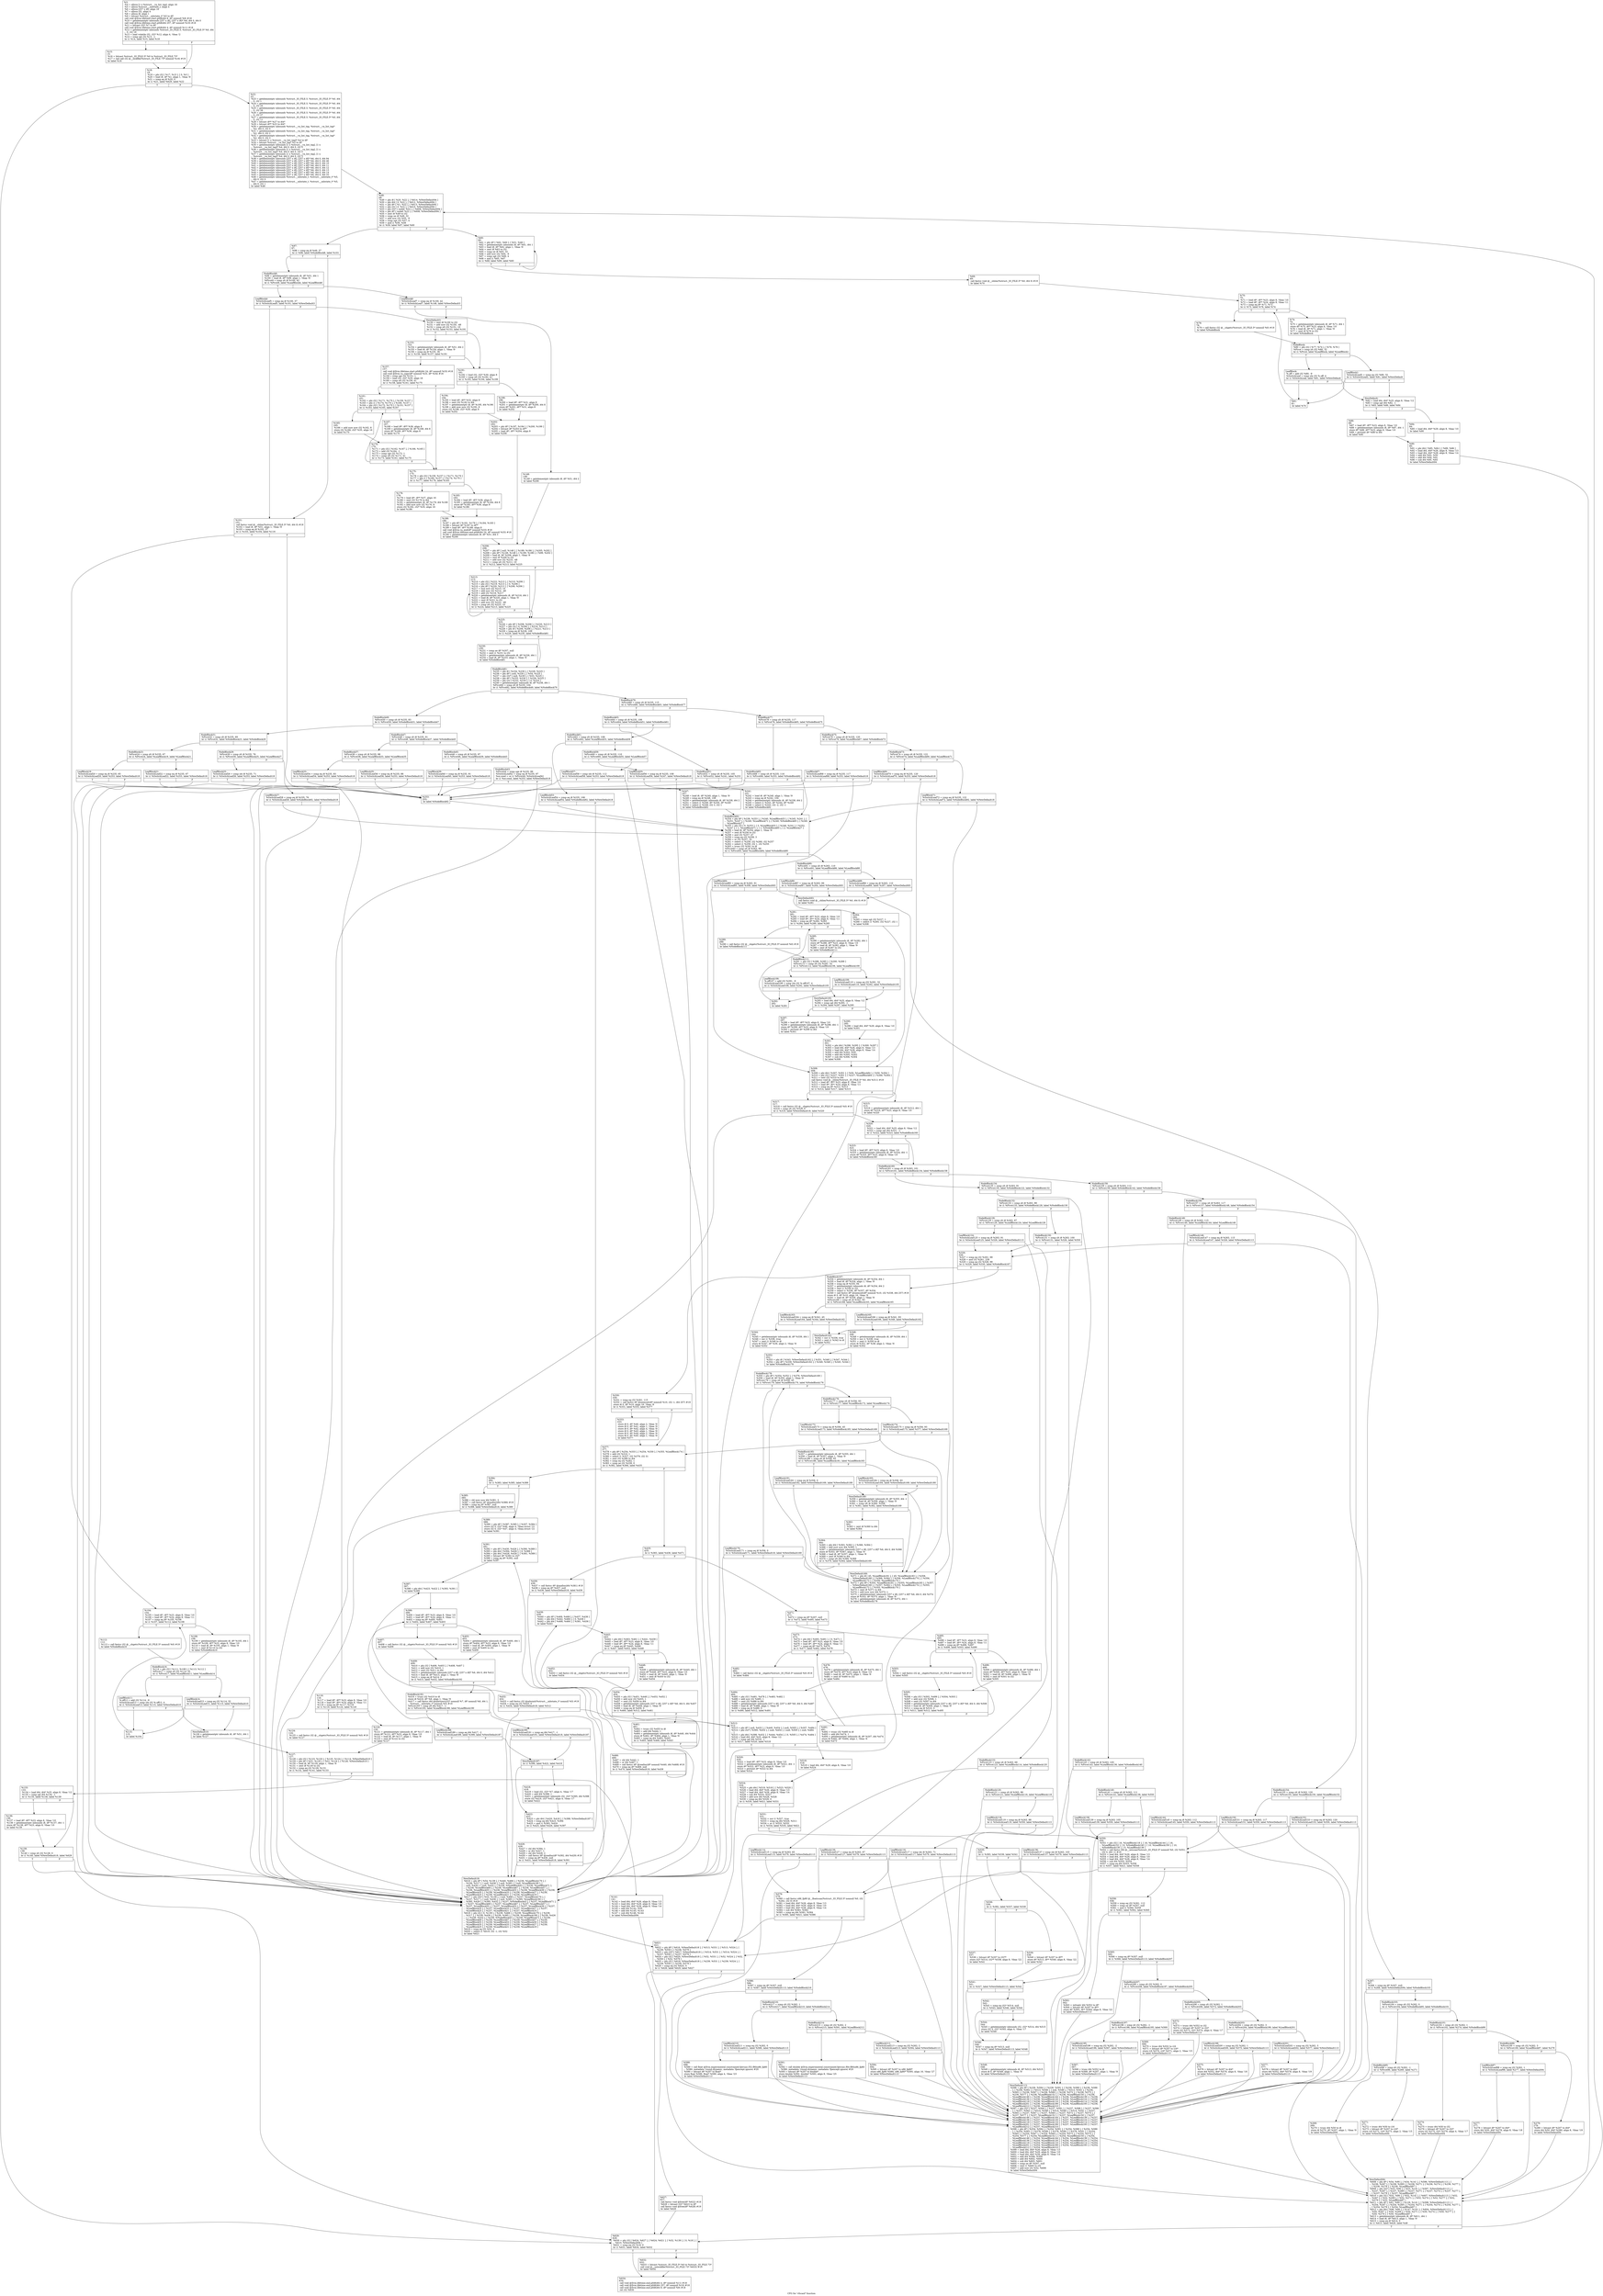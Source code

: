 digraph "CFG for 'vfscanf' function" {
	label="CFG for 'vfscanf' function";

	Node0x1f693b0 [shape=record,label="{%3:\l  %4 = alloca [1 x %struct.__va_list_tag], align 16\l  %5 = alloca %struct.__mbstate_t, align 4\l  %6 = alloca [257 x i8], align 16\l  %7 = alloca i32, align 4\l  %8 = alloca i8, align 1\l  %9 = bitcast %struct.__mbstate_t* %5 to i8*\l  call void @llvm.lifetime.start.p0i8(i64 8, i8* nonnull %9) #18\l  %10 = getelementptr inbounds [257 x i8], [257 x i8]* %6, i64 0, i64 0\l  call void @llvm.lifetime.start.p0i8(i64 257, i8* nonnull %10) #18\l  %11 = bitcast i32* %7 to i8*\l  call void @llvm.lifetime.start.p0i8(i64 4, i8* nonnull %11) #18\l  %12 = getelementptr inbounds %struct._IO_FILE.5, %struct._IO_FILE.5* %0, i64\l... 0, i32 19\l  %13 = load volatile i32, i32* %12, align 4, !tbaa !2\l  %14 = icmp sgt i32 %13, -1\l  br i1 %14, label %15, label %18\l|{<s0>T|<s1>F}}"];
	Node0x1f693b0:s0 -> Node0x1f6b980;
	Node0x1f693b0:s1 -> Node0x1f6c260;
	Node0x1f6b980 [shape=record,label="{%15:\l15:                                               \l  %16 = bitcast %struct._IO_FILE.5* %0 to %struct._IO_FILE.73*\l  %17 = tail call i32 @__lockfile(%struct._IO_FILE.73* nonnull %16) #19\l  br label %18\l}"];
	Node0x1f6b980 -> Node0x1f6c260;
	Node0x1f6c260 [shape=record,label="{%18:\l18:                                               \l  %19 = phi i32 [ %17, %15 ], [ 0, %3 ]\l  %20 = load i8, i8* %1, align 1, !tbaa !9\l  %21 = icmp eq i8 %20, 0\l  br i1 %21, label %629, label %22\l|{<s0>T|<s1>F}}"];
	Node0x1f6c260:s0 -> Node0x1f71120;
	Node0x1f6c260:s1 -> Node0x1f6c2b0;
	Node0x1f6c2b0 [shape=record,label="{%22:\l22:                                               \l  %23 = getelementptr inbounds %struct._IO_FILE.5, %struct._IO_FILE.5* %0, i64\l... 0, i32 1\l  %24 = getelementptr inbounds %struct._IO_FILE.5, %struct._IO_FILE.5* %0, i64\l... 0, i32 25\l  %25 = getelementptr inbounds %struct._IO_FILE.5, %struct._IO_FILE.5* %0, i64\l... 0, i32 26\l  %26 = getelementptr inbounds %struct._IO_FILE.5, %struct._IO_FILE.5* %0, i64\l... 0, i32 27\l  %27 = getelementptr inbounds %struct._IO_FILE.5, %struct._IO_FILE.5* %0, i64\l... 0, i32 11\l  %28 = bitcast i8** %27 to i64*\l  %29 = bitcast i8** %23 to i64*\l  %30 = getelementptr inbounds %struct.__va_list_tag, %struct.__va_list_tag*\l... %2, i64 0, i32 0\l  %31 = getelementptr inbounds %struct.__va_list_tag, %struct.__va_list_tag*\l... %2, i64 0, i32 2\l  %32 = getelementptr inbounds %struct.__va_list_tag, %struct.__va_list_tag*\l... %2, i64 0, i32 3\l  %33 = bitcast [1 x %struct.__va_list_tag]* %4 to i8*\l  %34 = bitcast %struct.__va_list_tag* %2 to i8*\l  %35 = getelementptr inbounds [1 x %struct.__va_list_tag], [1 x\l... %struct.__va_list_tag]* %4, i64 0, i64 0, i32 0\l  %36 = getelementptr inbounds [1 x %struct.__va_list_tag], [1 x\l... %struct.__va_list_tag]* %4, i64 0, i64 0, i32 2\l  %37 = getelementptr inbounds [1 x %struct.__va_list_tag], [1 x\l... %struct.__va_list_tag]* %4, i64 0, i64 0, i32 3\l  %38 = getelementptr inbounds [257 x i8], [257 x i8]* %6, i64 0, i64 94\l  %39 = getelementptr inbounds [257 x i8], [257 x i8]* %6, i64 0, i64 46\l  %40 = getelementptr inbounds [257 x i8], [257 x i8]* %6, i64 0, i64 10\l  %41 = getelementptr inbounds [257 x i8], [257 x i8]* %6, i64 0, i64 11\l  %42 = getelementptr inbounds [257 x i8], [257 x i8]* %6, i64 0, i64 12\l  %43 = getelementptr inbounds [257 x i8], [257 x i8]* %6, i64 0, i64 13\l  %44 = getelementptr inbounds [257 x i8], [257 x i8]* %6, i64 0, i64 14\l  %45 = getelementptr inbounds [257 x i8], [257 x i8]* %6, i64 0, i64 33\l  %46 = getelementptr inbounds %struct.__mbstate_t, %struct.__mbstate_t* %5,\l... i64 0, i32 0\l  %47 = getelementptr inbounds %struct.__mbstate_t, %struct.__mbstate_t* %5,\l... i64 0, i32 1\l  br label %48\l}"];
	Node0x1f6c2b0 -> Node0x1f6c300;
	Node0x1f6c300 [shape=record,label="{%48:\l48:                                               \l  %49 = phi i8 [ %20, %22 ], [ %614, %NewDefault94 ]\l  %50 = phi i64 [ 0, %22 ], [ %612, %NewDefault94 ]\l  %51 = phi i8* [ %1, %22 ], [ %613, %NewDefault94 ]\l  %52 = phi i32 [ 0, %22 ], [ %610, %NewDefault94 ]\l  %53 = phi i32* [ undef, %22 ], [ %609, %NewDefault94 ]\l  %54 = phi i8* [ undef, %22 ], [ %608, %NewDefault94 ]\l  %55 = zext i8 %49 to i32\l  %56 = icmp ne i8 %49, 32\l  %57 = add nsw i32 %55, -9\l  %58 = icmp ugt i32 %57, 4\l  %59 = and i1 %56, %58\l  br i1 %59, label %97, label %60\l|{<s0>T|<s1>F}}"];
	Node0x1f6c300:s0 -> Node0x1f6c760;
	Node0x1f6c300:s1 -> Node0x1f6c350;
	Node0x1f6c350 [shape=record,label="{%60:\l60:                                               \l  %61 = phi i8* [ %62, %60 ], [ %51, %48 ]\l  %62 = getelementptr inbounds i8, i8* %61, i64 1\l  %63 = load i8, i8* %62, align 1, !tbaa !9\l  %64 = zext i8 %63 to i32\l  %65 = icmp ne i8 %63, 32\l  %66 = add nsw i32 %64, -9\l  %67 = icmp ugt i32 %66, 4\l  %68 = and i1 %65, %67\l  br i1 %68, label %69, label %60\l|{<s0>T|<s1>F}}"];
	Node0x1f6c350:s0 -> Node0x1f6c3a0;
	Node0x1f6c350:s1 -> Node0x1f6c350;
	Node0x1f6c3a0 [shape=record,label="{%69:\l69:                                               \l  call fastcc void @__shlim(%struct._IO_FILE.5* %0, i64 0) #19\l  br label %70\l}"];
	Node0x1f6c3a0 -> Node0x1f6c3f0;
	Node0x1f6c3f0 [shape=record,label="{%70:\l70:                                               \l  %71 = load i8*, i8** %23, align 8, !tbaa !10\l  %72 = load i8*, i8** %24, align 8, !tbaa !11\l  %73 = icmp eq i8* %71, %72\l  br i1 %73, label %78, label %74\l|{<s0>T|<s1>F}}"];
	Node0x1f6c3f0:s0 -> Node0x1f6c490;
	Node0x1f6c3f0:s1 -> Node0x1f6c440;
	Node0x1f6c440 [shape=record,label="{%74:\l74:                                               \l  %75 = getelementptr inbounds i8, i8* %71, i64 1\l  store i8* %75, i8** %23, align 8, !tbaa !10\l  %76 = load i8, i8* %71, align 1, !tbaa !9\l  %77 = zext i8 %76 to i32\l  br label %NodeBlock\l}"];
	Node0x1f6c440 -> Node0x1f6c4e0;
	Node0x1f6c490 [shape=record,label="{%78:\l78:                                               \l  %79 = call fastcc i32 @__shgetc(%struct._IO_FILE.5* nonnull %0) #19\l  br label %NodeBlock\l}"];
	Node0x1f6c490 -> Node0x1f6c4e0;
	Node0x1f6c4e0 [shape=record,label="{NodeBlock:                                        \l  %80 = phi i32 [ %77, %74 ], [ %79, %78 ]\l  %Pivot = icmp slt i32 %80, 32\l  br i1 %Pivot, label %LeafBlock, label %LeafBlock1\l|{<s0>T|<s1>F}}"];
	Node0x1f6c4e0:s0 -> Node0x1f6c580;
	Node0x1f6c4e0:s1 -> Node0x1f6c530;
	Node0x1f6c530 [shape=record,label="{LeafBlock1:                                       \l  %SwitchLeaf2 = icmp eq i32 %80, 32\l  br i1 %SwitchLeaf2, label %81, label %NewDefault\l|{<s0>T|<s1>F}}"];
	Node0x1f6c530:s0 -> Node0x1f6c5d0;
	Node0x1f6c530:s1 -> Node0x1f6c620;
	Node0x1f6c580 [shape=record,label="{LeafBlock:                                        \l  %.off = add i32 %80, -9\l  %SwitchLeaf = icmp ule i32 %.off, 4\l  br i1 %SwitchLeaf, label %81, label %NewDefault\l|{<s0>T|<s1>F}}"];
	Node0x1f6c580:s0 -> Node0x1f6c5d0;
	Node0x1f6c580:s1 -> Node0x1f6c620;
	Node0x1f6c5d0 [shape=record,label="{%81:\l81:                                               \l  br label %70\l}"];
	Node0x1f6c5d0 -> Node0x1f6c3f0;
	Node0x1f6c620 [shape=record,label="{NewDefault:                                       \l  %82 = load i64, i64* %25, align 8, !tbaa !12\l  %83 = icmp sgt i64 %82, -1\l  br i1 %83, label %86, label %84\l|{<s0>T|<s1>F}}"];
	Node0x1f6c620:s0 -> Node0x1f6c6c0;
	Node0x1f6c620:s1 -> Node0x1f6c670;
	Node0x1f6c670 [shape=record,label="{%84:\l84:                                               \l  %85 = load i64, i64* %29, align 8, !tbaa !10\l  br label %90\l}"];
	Node0x1f6c670 -> Node0x1f6c710;
	Node0x1f6c6c0 [shape=record,label="{%86:\l86:                                               \l  %87 = load i8*, i8** %23, align 8, !tbaa !10\l  %88 = getelementptr inbounds i8, i8* %87, i64 -1\l  store i8* %88, i8** %23, align 8, !tbaa !10\l  %89 = ptrtoint i8* %88 to i64\l  br label %90\l}"];
	Node0x1f6c6c0 -> Node0x1f6c710;
	Node0x1f6c710 [shape=record,label="{%90:\l90:                                               \l  %91 = phi i64 [ %85, %84 ], [ %89, %86 ]\l  %92 = load i64, i64* %26, align 8, !tbaa !13\l  %93 = load i64, i64* %28, align 8, !tbaa !14\l  %94 = add i64 %92, %50\l  %95 = add i64 %94, %91\l  %96 = sub i64 %95, %93\l  br label %NewDefault94\l}"];
	Node0x1f6c710 -> Node0x1f70fe0;
	Node0x1f6c760 [shape=record,label="{%97:\l97:                                               \l  %98 = icmp eq i8 %49, 37\l  br i1 %98, label %NodeBlock8, label %101\l|{<s0>T|<s1>F}}"];
	Node0x1f6c760:s0 -> Node0x1f6c7b0;
	Node0x1f6c760:s1 -> Node0x1f6c8a0;
	Node0x1f6c7b0 [shape=record,label="{NodeBlock8:                                       \l  %99 = getelementptr inbounds i8, i8* %51, i64 1\l  %100 = load i8, i8* %99, align 1, !tbaa !9\l  %Pivot9 = icmp slt i8 %100, 42\l  br i1 %Pivot9, label %LeafBlock4, label %LeafBlock6\l|{<s0>T|<s1>F}}"];
	Node0x1f6c7b0:s0 -> Node0x1f6c850;
	Node0x1f6c7b0:s1 -> Node0x1f6c800;
	Node0x1f6c800 [shape=record,label="{LeafBlock6:                                       \l  %SwitchLeaf7 = icmp eq i8 %100, 42\l  br i1 %SwitchLeaf7, label %148, label %NewDefault3\l|{<s0>T|<s1>F}}"];
	Node0x1f6c800:s0 -> Node0x1f6cdf0;
	Node0x1f6c800:s1 -> Node0x1f6ce40;
	Node0x1f6c850 [shape=record,label="{LeafBlock4:                                       \l  %SwitchLeaf5 = icmp eq i8 %100, 37\l  br i1 %SwitchLeaf5, label %101, label %NewDefault3\l|{<s0>T|<s1>F}}"];
	Node0x1f6c850:s0 -> Node0x1f6c8a0;
	Node0x1f6c850:s1 -> Node0x1f6ce40;
	Node0x1f6c8a0 [shape=record,label="{%101:\l101:                                              \l  call fastcc void @__shlim(%struct._IO_FILE.5* %0, i64 0) #19\l  %102 = load i8, i8* %51, align 1, !tbaa !9\l  %103 = icmp eq i8 %102, 37\l  br i1 %103, label %104, label %116\l|{<s0>T|<s1>F}}"];
	Node0x1f6c8a0:s0 -> Node0x1f6c8f0;
	Node0x1f6c8a0:s1 -> Node0x1f6cb20;
	Node0x1f6c8f0 [shape=record,label="{%104:\l104:                                              \l  %105 = load i8*, i8** %23, align 8, !tbaa !10\l  %106 = load i8*, i8** %24, align 8, !tbaa !11\l  %107 = icmp eq i8* %105, %106\l  br i1 %107, label %112, label %108\l|{<s0>T|<s1>F}}"];
	Node0x1f6c8f0:s0 -> Node0x1f6c990;
	Node0x1f6c8f0:s1 -> Node0x1f6c940;
	Node0x1f6c940 [shape=record,label="{%108:\l108:                                              \l  %109 = getelementptr inbounds i8, i8* %105, i64 1\l  store i8* %109, i8** %23, align 8, !tbaa !10\l  %110 = load i8, i8* %105, align 1, !tbaa !9\l  %111 = zext i8 %110 to i32\l  br label %NodeBlock16\l}"];
	Node0x1f6c940 -> Node0x1f6c9e0;
	Node0x1f6c990 [shape=record,label="{%112:\l112:                                              \l  %113 = call fastcc i32 @__shgetc(%struct._IO_FILE.5* nonnull %0) #19\l  br label %NodeBlock16\l}"];
	Node0x1f6c990 -> Node0x1f6c9e0;
	Node0x1f6c9e0 [shape=record,label="{NodeBlock16:                                      \l  %114 = phi i32 [ %111, %108 ], [ %113, %112 ]\l  %Pivot17 = icmp slt i32 %114, 32\l  br i1 %Pivot17, label %LeafBlock11, label %LeafBlock14\l|{<s0>T|<s1>F}}"];
	Node0x1f6c9e0:s0 -> Node0x1f6ca80;
	Node0x1f6c9e0:s1 -> Node0x1f6ca30;
	Node0x1f6ca30 [shape=record,label="{LeafBlock14:                                      \l  %SwitchLeaf15 = icmp eq i32 %114, 32\l  br i1 %SwitchLeaf15, label %115, label %NewDefault10\l|{<s0>T|<s1>F}}"];
	Node0x1f6ca30:s0 -> Node0x1f6cad0;
	Node0x1f6ca30:s1 -> Node0x1f6cc10;
	Node0x1f6ca80 [shape=record,label="{LeafBlock11:                                      \l  %.off12 = add i32 %114, -9\l  %SwitchLeaf13 = icmp ule i32 %.off12, 4\l  br i1 %SwitchLeaf13, label %115, label %NewDefault10\l|{<s0>T|<s1>F}}"];
	Node0x1f6ca80:s0 -> Node0x1f6cad0;
	Node0x1f6ca80:s1 -> Node0x1f6cc10;
	Node0x1f6cad0 [shape=record,label="{%115:\l115:                                              \l  br label %104\l}"];
	Node0x1f6cad0 -> Node0x1f6c8f0;
	Node0x1f6cb20 [shape=record,label="{%116:\l116:                                              \l  %117 = load i8*, i8** %23, align 8, !tbaa !10\l  %118 = load i8*, i8** %24, align 8, !tbaa !11\l  %119 = icmp eq i8* %117, %118\l  br i1 %119, label %124, label %120\l|{<s0>T|<s1>F}}"];
	Node0x1f6cb20:s0 -> Node0x1f6cbc0;
	Node0x1f6cb20:s1 -> Node0x1f6cb70;
	Node0x1f6cb70 [shape=record,label="{%120:\l120:                                              \l  %121 = getelementptr inbounds i8, i8* %117, i64 1\l  store i8* %121, i8** %23, align 8, !tbaa !10\l  %122 = load i8, i8* %117, align 1, !tbaa !9\l  %123 = zext i8 %122 to i32\l  br label %127\l}"];
	Node0x1f6cb70 -> Node0x1f6cc60;
	Node0x1f6cbc0 [shape=record,label="{%124:\l124:                                              \l  %125 = call fastcc i32 @__shgetc(%struct._IO_FILE.5* nonnull %0) #19\l  br label %127\l}"];
	Node0x1f6cbc0 -> Node0x1f6cc60;
	Node0x1f6cc10 [shape=record,label="{NewDefault10:                                     \l  %126 = getelementptr inbounds i8, i8* %51, i64 1\l  br label %127\l}"];
	Node0x1f6cc10 -> Node0x1f6cc60;
	Node0x1f6cc60 [shape=record,label="{%127:\l127:                                              \l  %128 = phi i32 [ %123, %120 ], [ %125, %124 ], [ %114, %NewDefault10 ]\l  %129 = phi i8* [ %51, %120 ], [ %51, %124 ], [ %126, %NewDefault10 ]\l  %130 = load i8, i8* %129, align 1, !tbaa !9\l  %131 = zext i8 %130 to i32\l  %132 = icmp eq i32 %128, %131\l  br i1 %132, label %141, label %133\l|{<s0>T|<s1>F}}"];
	Node0x1f6cc60:s0 -> Node0x1f6cda0;
	Node0x1f6cc60:s1 -> Node0x1f6ccb0;
	Node0x1f6ccb0 [shape=record,label="{%133:\l133:                                              \l  %134 = load i64, i64* %25, align 8, !tbaa !12\l  %135 = icmp sgt i64 %134, -1\l  br i1 %135, label %136, label %139\l|{<s0>T|<s1>F}}"];
	Node0x1f6ccb0:s0 -> Node0x1f6cd00;
	Node0x1f6ccb0:s1 -> Node0x1f6cd50;
	Node0x1f6cd00 [shape=record,label="{%136:\l136:                                              \l  %137 = load i8*, i8** %23, align 8, !tbaa !10\l  %138 = getelementptr inbounds i8, i8* %137, i64 -1\l  store i8* %138, i8** %23, align 8, !tbaa !10\l  br label %139\l}"];
	Node0x1f6cd00 -> Node0x1f6cd50;
	Node0x1f6cd50 [shape=record,label="{%139:\l139:                                              \l  %140 = icmp slt i32 %128, 0\l  br i1 %140, label %NewDefault18, label %629\l|{<s0>T|<s1>F}}"];
	Node0x1f6cd50:s0 -> Node0x1f71030;
	Node0x1f6cd50:s1 -> Node0x1f71120;
	Node0x1f6cda0 [shape=record,label="{%141:\l141:                                              \l  %142 = load i64, i64* %26, align 8, !tbaa !13\l  %143 = load i64, i64* %29, align 8, !tbaa !10\l  %144 = load i64, i64* %28, align 8, !tbaa !14\l  %145 = add i64 %142, %50\l  %146 = add i64 %145, %143\l  %147 = sub i64 %146, %144\l  br label %NewDefault94\l}"];
	Node0x1f6cda0 -> Node0x1f70fe0;
	Node0x1f6cdf0 [shape=record,label="{%148:\l148:                                              \l  %149 = getelementptr inbounds i8, i8* %51, i64 2\l  br label %206\l}"];
	Node0x1f6cdf0 -> Node0x1f6d2f0;
	Node0x1f6ce40 [shape=record,label="{NewDefault3:                                      \l  %150 = zext i8 %100 to i32\l  %151 = add nsw i32 %150, -48\l  %152 = icmp ult i32 %151, 10\l  br i1 %152, label %153, label %191\l|{<s0>T|<s1>F}}"];
	Node0x1f6ce40:s0 -> Node0x1f6ce90;
	Node0x1f6ce40:s1 -> Node0x1f6d1b0;
	Node0x1f6ce90 [shape=record,label="{%153:\l153:                                              \l  %154 = getelementptr inbounds i8, i8* %51, i64 2\l  %155 = load i8, i8* %154, align 1, !tbaa !9\l  %156 = icmp eq i8 %155, 36\l  br i1 %156, label %157, label %191\l|{<s0>T|<s1>F}}"];
	Node0x1f6ce90:s0 -> Node0x1f6cee0;
	Node0x1f6ce90:s1 -> Node0x1f6d1b0;
	Node0x1f6cee0 [shape=record,label="{%157:\l157:                                              \l  call void @llvm.lifetime.start.p0i8(i64 24, i8* nonnull %33) #18\l  call void @llvm.va_copy(i8* nonnull %33, i8* %34) #18\l  %158 = icmp ugt i32 %151, 1\l  %159 = load i32, i32* %35, align 16\l  %160 = icmp ult i32 %159, 41\l  br i1 %158, label %161, label %175\l|{<s0>T|<s1>F}}"];
	Node0x1f6cee0:s0 -> Node0x1f6cf30;
	Node0x1f6cee0:s1 -> Node0x1f6d070;
	Node0x1f6cf30 [shape=record,label="{%161:\l161:                                              \l  %162 = phi i32 [ %171, %170 ], [ %159, %157 ]\l  %163 = phi i1 [ %174, %170 ], [ %160, %157 ]\l  %164 = phi i32 [ %172, %170 ], [ %151, %157 ]\l  br i1 %163, label %165, label %167\l|{<s0>T|<s1>F}}"];
	Node0x1f6cf30:s0 -> Node0x1f6cf80;
	Node0x1f6cf30:s1 -> Node0x1f6cfd0;
	Node0x1f6cf80 [shape=record,label="{%165:\l165:                                              \l  %166 = add nuw nsw i32 %162, 8\l  store i32 %166, i32* %35, align 16\l  br label %170\l}"];
	Node0x1f6cf80 -> Node0x1f6d020;
	Node0x1f6cfd0 [shape=record,label="{%167:\l167:                                              \l  %168 = load i8*, i8** %36, align 8\l  %169 = getelementptr i8, i8* %168, i64 8\l  store i8* %169, i8** %36, align 8\l  br label %170\l}"];
	Node0x1f6cfd0 -> Node0x1f6d020;
	Node0x1f6d020 [shape=record,label="{%170:\l170:                                              \l  %171 = phi i32 [ %162, %167 ], [ %166, %165 ]\l  %172 = add i32 %164, -1\l  %173 = icmp ugt i32 %172, 1\l  %174 = icmp ult i32 %171, 41\l  br i1 %173, label %161, label %175\l|{<s0>T|<s1>F}}"];
	Node0x1f6d020:s0 -> Node0x1f6cf30;
	Node0x1f6d020:s1 -> Node0x1f6d070;
	Node0x1f6d070 [shape=record,label="{%175:\l175:                                              \l  %176 = phi i32 [ %159, %157 ], [ %171, %170 ]\l  %177 = phi i1 [ %160, %157 ], [ %174, %170 ]\l  br i1 %177, label %178, label %183\l|{<s0>T|<s1>F}}"];
	Node0x1f6d070:s0 -> Node0x1f6d0c0;
	Node0x1f6d070:s1 -> Node0x1f6d110;
	Node0x1f6d0c0 [shape=record,label="{%178:\l178:                                              \l  %179 = load i8*, i8** %37, align 16\l  %180 = zext i32 %176 to i64\l  %181 = getelementptr i8, i8* %179, i64 %180\l  %182 = add nuw nsw i32 %176, 8\l  store i32 %182, i32* %35, align 16\l  br label %186\l}"];
	Node0x1f6d0c0 -> Node0x1f6d160;
	Node0x1f6d110 [shape=record,label="{%183:\l183:                                              \l  %184 = load i8*, i8** %36, align 8\l  %185 = getelementptr i8, i8* %184, i64 8\l  store i8* %185, i8** %36, align 8\l  br label %186\l}"];
	Node0x1f6d110 -> Node0x1f6d160;
	Node0x1f6d160 [shape=record,label="{%186:\l186:                                              \l  %187 = phi i8* [ %181, %178 ], [ %184, %183 ]\l  %188 = bitcast i8* %187 to i8**\l  %189 = load i8*, i8** %188, align 8\l  call void @llvm.va_end(i8* nonnull %33) #18\l  call void @llvm.lifetime.end.p0i8(i64 24, i8* nonnull %33) #18\l  %190 = getelementptr inbounds i8, i8* %51, i64 3\l  br label %206\l}"];
	Node0x1f6d160 -> Node0x1f6d2f0;
	Node0x1f6d1b0 [shape=record,label="{%191:\l191:                                              \l  %192 = load i32, i32* %30, align 8\l  %193 = icmp ult i32 %192, 41\l  br i1 %193, label %194, label %199\l|{<s0>T|<s1>F}}"];
	Node0x1f6d1b0:s0 -> Node0x1f6d200;
	Node0x1f6d1b0:s1 -> Node0x1f6d250;
	Node0x1f6d200 [shape=record,label="{%194:\l194:                                              \l  %195 = load i8*, i8** %32, align 8\l  %196 = zext i32 %192 to i64\l  %197 = getelementptr i8, i8* %195, i64 %196\l  %198 = add nuw nsw i32 %192, 8\l  store i32 %198, i32* %30, align 8\l  br label %202\l}"];
	Node0x1f6d200 -> Node0x1f6d2a0;
	Node0x1f6d250 [shape=record,label="{%199:\l199:                                              \l  %200 = load i8*, i8** %31, align 8\l  %201 = getelementptr i8, i8* %200, i64 8\l  store i8* %201, i8** %31, align 8\l  br label %202\l}"];
	Node0x1f6d250 -> Node0x1f6d2a0;
	Node0x1f6d2a0 [shape=record,label="{%202:\l202:                                              \l  %203 = phi i8* [ %197, %194 ], [ %200, %199 ]\l  %204 = bitcast i8* %203 to i8**\l  %205 = load i8*, i8** %204, align 8\l  br label %206\l}"];
	Node0x1f6d2a0 -> Node0x1f6d2f0;
	Node0x1f6d2f0 [shape=record,label="{%206:\l206:                                              \l  %207 = phi i8* [ null, %148 ], [ %189, %186 ], [ %205, %202 ]\l  %208 = phi i8* [ %149, %148 ], [ %190, %186 ], [ %99, %202 ]\l  %209 = load i8, i8* %208, align 1, !tbaa !9\l  %210 = zext i8 %209 to i32\l  %211 = add nsw i32 %210, -48\l  %212 = icmp ult i32 %211, 10\l  br i1 %212, label %213, label %225\l|{<s0>T|<s1>F}}"];
	Node0x1f6d2f0:s0 -> Node0x1f6d340;
	Node0x1f6d2f0:s1 -> Node0x1f6d390;
	Node0x1f6d340 [shape=record,label="{%213:\l213:                                              \l  %214 = phi i32 [ %222, %213 ], [ %210, %206 ]\l  %215 = phi i32 [ %219, %213 ], [ 0, %206 ]\l  %216 = phi i8* [ %220, %213 ], [ %208, %206 ]\l  %217 = mul nsw i32 %215, 10\l  %218 = add nsw i32 %214, -48\l  %219 = add i32 %218, %217\l  %220 = getelementptr inbounds i8, i8* %216, i64 1\l  %221 = load i8, i8* %220, align 1, !tbaa !9\l  %222 = zext i8 %221 to i32\l  %223 = add nsw i32 %222, -48\l  %224 = icmp ult i32 %223, 10\l  br i1 %224, label %213, label %225\l|{<s0>T|<s1>F}}"];
	Node0x1f6d340:s0 -> Node0x1f6d340;
	Node0x1f6d340:s1 -> Node0x1f6d390;
	Node0x1f6d390 [shape=record,label="{%225:\l225:                                              \l  %226 = phi i8* [ %208, %206 ], [ %220, %213 ]\l  %227 = phi i32 [ 0, %206 ], [ %219, %213 ]\l  %228 = phi i8 [ %209, %206 ], [ %221, %213 ]\l  %229 = icmp eq i8 %228, 109\l  br i1 %229, label %230, label %NodeBlock81\l|{<s0>T|<s1>F}}"];
	Node0x1f6d390:s0 -> Node0x1f6d3e0;
	Node0x1f6d390:s1 -> Node0x1f6d430;
	Node0x1f6d3e0 [shape=record,label="{%230:\l230:                                              \l  %231 = icmp ne i8* %207, null\l  %232 = zext i1 %231 to i32\l  %233 = getelementptr inbounds i8, i8* %226, i64 1\l  %234 = load i8, i8* %233, align 1, !tbaa !9\l  br label %NodeBlock81\l}"];
	Node0x1f6d3e0 -> Node0x1f6d430;
	Node0x1f6d430 [shape=record,label="{NodeBlock81:                                      \l  %235 = phi i8 [ %234, %230 ], [ %228, %225 ]\l  %236 = phi i8* [ null, %230 ], [ %54, %225 ]\l  %237 = phi i32* [ null, %230 ], [ %53, %225 ]\l  %238 = phi i8* [ %233, %230 ], [ %226, %225 ]\l  %239 = phi i32 [ %232, %230 ], [ 0, %225 ]\l  %240 = getelementptr inbounds i8, i8* %238, i64 1\l  %Pivot82 = icmp slt i8 %235, 104\l  br i1 %Pivot82, label %NodeBlock49, label %NodeBlock79\l|{<s0>T|<s1>F}}"];
	Node0x1f6d430:s0 -> Node0x1f6d930;
	Node0x1f6d430:s1 -> Node0x1f6d480;
	Node0x1f6d480 [shape=record,label="{NodeBlock79:                                      \l  %Pivot80 = icmp slt i8 %235, 115\l  br i1 %Pivot80, label %NodeBlock63, label %NodeBlock77\l|{<s0>T|<s1>F}}"];
	Node0x1f6d480:s0 -> Node0x1f6d700;
	Node0x1f6d480:s1 -> Node0x1f6d4d0;
	Node0x1f6d4d0 [shape=record,label="{NodeBlock77:                                      \l  %Pivot78 = icmp slt i8 %235, 117\l  br i1 %Pivot78, label %NodeBlock65, label %NodeBlock75\l|{<s0>T|<s1>F}}"];
	Node0x1f6d4d0:s0 -> Node0x1f6d6b0;
	Node0x1f6d4d0:s1 -> Node0x1f6d520;
	Node0x1f6d520 [shape=record,label="{NodeBlock75:                                      \l  %Pivot76 = icmp slt i8 %235, 120\l  br i1 %Pivot76, label %LeafBlock67, label %NodeBlock73\l|{<s0>T|<s1>F}}"];
	Node0x1f6d520:s0 -> Node0x1f6d660;
	Node0x1f6d520:s1 -> Node0x1f6d570;
	Node0x1f6d570 [shape=record,label="{NodeBlock73:                                      \l  %Pivot74 = icmp slt i8 %235, 122\l  br i1 %Pivot74, label %LeafBlock69, label %LeafBlock71\l|{<s0>T|<s1>F}}"];
	Node0x1f6d570:s0 -> Node0x1f6d610;
	Node0x1f6d570:s1 -> Node0x1f6d5c0;
	Node0x1f6d5c0 [shape=record,label="{LeafBlock71:                                      \l  %SwitchLeaf72 = icmp eq i8 %235, 122\l  br i1 %SwitchLeaf72, label %NodeBlock92, label %NewDefault18\l|{<s0>T|<s1>F}}"];
	Node0x1f6d5c0:s0 -> Node0x1f6ded0;
	Node0x1f6d5c0:s1 -> Node0x1f71030;
	Node0x1f6d610 [shape=record,label="{LeafBlock69:                                      \l  %SwitchLeaf70 = icmp eq i8 %235, 120\l  br i1 %SwitchLeaf70, label %253, label %NewDefault18\l|{<s0>T|<s1>F}}"];
	Node0x1f6d610:s0 -> Node0x1f6de80;
	Node0x1f6d610:s1 -> Node0x1f71030;
	Node0x1f6d660 [shape=record,label="{LeafBlock67:                                      \l  %SwitchLeaf68 = icmp eq i8 %235, 117\l  br i1 %SwitchLeaf68, label %253, label %NewDefault18\l|{<s0>T|<s1>F}}"];
	Node0x1f6d660:s0 -> Node0x1f6de80;
	Node0x1f6d660:s1 -> Node0x1f71030;
	Node0x1f6d6b0 [shape=record,label="{NodeBlock65:                                      \l  %Pivot66 = icmp slt i8 %235, 116\l  br i1 %Pivot66, label %253, label %NodeBlock92\l|{<s0>T|<s1>F}}"];
	Node0x1f6d6b0:s0 -> Node0x1f6de80;
	Node0x1f6d6b0:s1 -> Node0x1f6ded0;
	Node0x1f6d700 [shape=record,label="{NodeBlock63:                                      \l  %Pivot64 = icmp slt i8 %235, 106\l  br i1 %Pivot64, label %NodeBlock51, label %NodeBlock61\l|{<s0>T|<s1>F}}"];
	Node0x1f6d700:s0 -> Node0x1f6d8e0;
	Node0x1f6d700:s1 -> Node0x1f6d750;
	Node0x1f6d750 [shape=record,label="{NodeBlock61:                                      \l  %Pivot62 = icmp slt i8 %235, 108\l  br i1 %Pivot62, label %LeafBlock53, label %NodeBlock59\l|{<s0>T|<s1>F}}"];
	Node0x1f6d750:s0 -> Node0x1f6d890;
	Node0x1f6d750:s1 -> Node0x1f6d7a0;
	Node0x1f6d7a0 [shape=record,label="{NodeBlock59:                                      \l  %Pivot60 = icmp slt i8 %235, 110\l  br i1 %Pivot60, label %LeafBlock55, label %LeafBlock57\l|{<s0>T|<s1>F}}"];
	Node0x1f6d7a0:s0 -> Node0x1f6d840;
	Node0x1f6d7a0:s1 -> Node0x1f6d7f0;
	Node0x1f6d7f0 [shape=record,label="{LeafBlock57:                                      \l  %SwitchLeaf58 = icmp sle i8 %235, 112\l  br i1 %SwitchLeaf58, label %253, label %NewDefault18\l|{<s0>T|<s1>F}}"];
	Node0x1f6d7f0:s0 -> Node0x1f6de80;
	Node0x1f6d7f0:s1 -> Node0x1f71030;
	Node0x1f6d840 [shape=record,label="{LeafBlock55:                                      \l  %SwitchLeaf56 = icmp eq i8 %235, 108\l  br i1 %SwitchLeaf56, label %247, label %NewDefault18\l|{<s0>T|<s1>F}}"];
	Node0x1f6d840:s0 -> Node0x1f6de30;
	Node0x1f6d840:s1 -> Node0x1f71030;
	Node0x1f6d890 [shape=record,label="{LeafBlock53:                                      \l  %SwitchLeaf54 = icmp eq i8 %235, 106\l  br i1 %SwitchLeaf54, label %NodeBlock92, label %NewDefault18\l|{<s0>T|<s1>F}}"];
	Node0x1f6d890:s0 -> Node0x1f6ded0;
	Node0x1f6d890:s1 -> Node0x1f71030;
	Node0x1f6d8e0 [shape=record,label="{NodeBlock51:                                      \l  %Pivot52 = icmp slt i8 %235, 105\l  br i1 %Pivot52, label %241, label %253\l|{<s0>T|<s1>F}}"];
	Node0x1f6d8e0:s0 -> Node0x1f6dde0;
	Node0x1f6d8e0:s1 -> Node0x1f6de80;
	Node0x1f6d930 [shape=record,label="{NodeBlock49:                                      \l  %Pivot50 = icmp slt i8 %235, 83\l  br i1 %Pivot50, label %NodeBlock31, label %NodeBlock47\l|{<s0>T|<s1>F}}"];
	Node0x1f6d930:s0 -> Node0x1f6dbb0;
	Node0x1f6d930:s1 -> Node0x1f6d980;
	Node0x1f6d980 [shape=record,label="{NodeBlock47:                                      \l  %Pivot48 = icmp slt i8 %235, 91\l  br i1 %Pivot48, label %NodeBlock37, label %NodeBlock45\l|{<s0>T|<s1>F}}"];
	Node0x1f6d980:s0 -> Node0x1f6dac0;
	Node0x1f6d980:s1 -> Node0x1f6d9d0;
	Node0x1f6d9d0 [shape=record,label="{NodeBlock45:                                      \l  %Pivot46 = icmp slt i8 %235, 97\l  br i1 %Pivot46, label %LeafBlock39, label %NodeBlock43\l|{<s0>T|<s1>F}}"];
	Node0x1f6d9d0:s0 -> Node0x1f6da70;
	Node0x1f6d9d0:s1 -> Node0x1f6da20;
	Node0x1f6da20 [shape=record,label="{NodeBlock43:                                      \l  %Pivot44 = icmp sge i8 %235, 99\l  %SwitchLeaf42 = icmp eq i8 %235, 97\l  %or.cond = or i1 %Pivot44, %SwitchLeaf42\l  br i1 %or.cond, label %253, label %NewDefault18\l|{<s0>T|<s1>F}}"];
	Node0x1f6da20:s0 -> Node0x1f6de80;
	Node0x1f6da20:s1 -> Node0x1f71030;
	Node0x1f6da70 [shape=record,label="{LeafBlock39:                                      \l  %SwitchLeaf40 = icmp eq i8 %235, 91\l  br i1 %SwitchLeaf40, label %253, label %NewDefault18\l|{<s0>T|<s1>F}}"];
	Node0x1f6da70:s0 -> Node0x1f6de80;
	Node0x1f6da70:s1 -> Node0x1f71030;
	Node0x1f6dac0 [shape=record,label="{NodeBlock37:                                      \l  %Pivot38 = icmp slt i8 %235, 88\l  br i1 %Pivot38, label %LeafBlock33, label %LeafBlock35\l|{<s0>T|<s1>F}}"];
	Node0x1f6dac0:s0 -> Node0x1f6db60;
	Node0x1f6dac0:s1 -> Node0x1f6db10;
	Node0x1f6db10 [shape=record,label="{LeafBlock35:                                      \l  %SwitchLeaf36 = icmp eq i8 %235, 88\l  br i1 %SwitchLeaf36, label %253, label %NewDefault18\l|{<s0>T|<s1>F}}"];
	Node0x1f6db10:s0 -> Node0x1f6de80;
	Node0x1f6db10:s1 -> Node0x1f71030;
	Node0x1f6db60 [shape=record,label="{LeafBlock33:                                      \l  %SwitchLeaf34 = icmp eq i8 %235, 83\l  br i1 %SwitchLeaf34, label %253, label %NewDefault18\l|{<s0>T|<s1>F}}"];
	Node0x1f6db60:s0 -> Node0x1f6de80;
	Node0x1f6db60:s1 -> Node0x1f71030;
	Node0x1f6dbb0 [shape=record,label="{NodeBlock31:                                      \l  %Pivot32 = icmp slt i8 %235, 69\l  br i1 %Pivot32, label %NodeBlock23, label %NodeBlock29\l|{<s0>T|<s1>F}}"];
	Node0x1f6dbb0:s0 -> Node0x1f6dcf0;
	Node0x1f6dbb0:s1 -> Node0x1f6dc00;
	Node0x1f6dc00 [shape=record,label="{NodeBlock29:                                      \l  %Pivot30 = icmp slt i8 %235, 76\l  br i1 %Pivot30, label %LeafBlock25, label %LeafBlock27\l|{<s0>T|<s1>F}}"];
	Node0x1f6dc00:s0 -> Node0x1f6dca0;
	Node0x1f6dc00:s1 -> Node0x1f6dc50;
	Node0x1f6dc50 [shape=record,label="{LeafBlock27:                                      \l  %SwitchLeaf28 = icmp eq i8 %235, 76\l  br i1 %SwitchLeaf28, label %NodeBlock92, label %NewDefault18\l|{<s0>T|<s1>F}}"];
	Node0x1f6dc50:s0 -> Node0x1f6ded0;
	Node0x1f6dc50:s1 -> Node0x1f71030;
	Node0x1f6dca0 [shape=record,label="{LeafBlock25:                                      \l  %SwitchLeaf26 = icmp sle i8 %235, 71\l  br i1 %SwitchLeaf26, label %253, label %NewDefault18\l|{<s0>T|<s1>F}}"];
	Node0x1f6dca0:s0 -> Node0x1f6de80;
	Node0x1f6dca0:s1 -> Node0x1f71030;
	Node0x1f6dcf0 [shape=record,label="{NodeBlock23:                                      \l  %Pivot24 = icmp slt i8 %235, 67\l  br i1 %Pivot24, label %LeafBlock19, label %LeafBlock21\l|{<s0>T|<s1>F}}"];
	Node0x1f6dcf0:s0 -> Node0x1f6dd90;
	Node0x1f6dcf0:s1 -> Node0x1f6dd40;
	Node0x1f6dd40 [shape=record,label="{LeafBlock21:                                      \l  %SwitchLeaf22 = icmp eq i8 %235, 67\l  br i1 %SwitchLeaf22, label %253, label %NewDefault18\l|{<s0>T|<s1>F}}"];
	Node0x1f6dd40:s0 -> Node0x1f6de80;
	Node0x1f6dd40:s1 -> Node0x1f71030;
	Node0x1f6dd90 [shape=record,label="{LeafBlock19:                                      \l  %SwitchLeaf20 = icmp eq i8 %235, 65\l  br i1 %SwitchLeaf20, label %253, label %NewDefault18\l|{<s0>T|<s1>F}}"];
	Node0x1f6dd90:s0 -> Node0x1f6de80;
	Node0x1f6dd90:s1 -> Node0x1f71030;
	Node0x1f6dde0 [shape=record,label="{%241:\l241:                                              \l  %242 = load i8, i8* %240, align 1, !tbaa !9\l  %243 = icmp eq i8 %242, 104\l  %244 = getelementptr inbounds i8, i8* %238, i64 2\l  %245 = select i1 %243, i8* %244, i8* %240\l  %246 = select i1 %243, i32 -2, i32 -1\l  br label %NodeBlock92\l}"];
	Node0x1f6dde0 -> Node0x1f6ded0;
	Node0x1f6de30 [shape=record,label="{%247:\l247:                                              \l  %248 = load i8, i8* %240, align 1, !tbaa !9\l  %249 = icmp eq i8 %248, 108\l  %250 = getelementptr inbounds i8, i8* %238, i64 2\l  %251 = select i1 %249, i8* %250, i8* %240\l  %252 = select i1 %249, i32 3, i32 1\l  br label %NodeBlock92\l}"];
	Node0x1f6de30 -> Node0x1f6ded0;
	Node0x1f6de80 [shape=record,label="{%253:\l253:                                              \l  br label %NodeBlock92\l}"];
	Node0x1f6de80 -> Node0x1f6ded0;
	Node0x1f6ded0 [shape=record,label="{NodeBlock92:                                      \l  %254 = phi i8* [ %238, %253 ], [ %240, %LeafBlock53 ], [ %245, %241 ], [\l... %251, %247 ], [ %240, %LeafBlock71 ], [ %240, %NodeBlock65 ], [ %240,\l... %LeafBlock27 ]\l  %255 = phi i32 [ 0, %253 ], [ 3, %LeafBlock53 ], [ %246, %241 ], [ %252,\l... %247 ], [ 1, %LeafBlock71 ], [ 1, %NodeBlock65 ], [ 2, %LeafBlock27 ]\l  %256 = load i8, i8* %254, align 1, !tbaa !9\l  %257 = zext i8 %256 to i32\l  %258 = and i32 %257, 47\l  %259 = icmp eq i32 %258, 3\l  %260 = or i32 %257, 32\l  %261 = select i1 %259, i32 %260, i32 %257\l  %262 = select i1 %259, i32 1, i32 %255\l  %263 = trunc i32 %261 to i8\l  %Pivot93 = icmp slt i8 %263, 99\l  br i1 %Pivot93, label %LeafBlock84, label %NodeBlock90\l|{<s0>T|<s1>F}}"];
	Node0x1f6ded0:s0 -> Node0x1f6e010;
	Node0x1f6ded0:s1 -> Node0x1f6df20;
	Node0x1f6df20 [shape=record,label="{NodeBlock90:                                      \l  %Pivot91 = icmp slt i8 %263, 110\l  br i1 %Pivot91, label %LeafBlock86, label %LeafBlock88\l|{<s0>T|<s1>F}}"];
	Node0x1f6df20:s0 -> Node0x1f6dfc0;
	Node0x1f6df20:s1 -> Node0x1f6df70;
	Node0x1f6df70 [shape=record,label="{LeafBlock88:                                      \l  %SwitchLeaf89 = icmp eq i8 %263, 110\l  br i1 %SwitchLeaf89, label %267, label %NewDefault83\l|{<s0>T|<s1>F}}"];
	Node0x1f6df70:s0 -> Node0x1f6e0b0;
	Node0x1f6df70:s1 -> Node0x1f6e420;
	Node0x1f6dfc0 [shape=record,label="{LeafBlock86:                                      \l  %SwitchLeaf87 = icmp eq i8 %263, 99\l  br i1 %SwitchLeaf87, label %264, label %NewDefault83\l|{<s0>T|<s1>F}}"];
	Node0x1f6dfc0:s0 -> Node0x1f6e060;
	Node0x1f6dfc0:s1 -> Node0x1f6e420;
	Node0x1f6e010 [shape=record,label="{LeafBlock84:                                      \l  %SwitchLeaf85 = icmp eq i8 %263, 91\l  br i1 %SwitchLeaf85, label %308, label %NewDefault83\l|{<s0>T|<s1>F}}"];
	Node0x1f6e010:s0 -> Node0x1f6e7e0;
	Node0x1f6e010:s1 -> Node0x1f6e420;
	Node0x1f6e060 [shape=record,label="{%264:\l264:                                              \l  %265 = icmp sgt i32 %227, 1\l  %266 = select i1 %265, i32 %227, i32 1\l  br label %308\l}"];
	Node0x1f6e060 -> Node0x1f6e7e0;
	Node0x1f6e0b0 [shape=record,label="{%267:\l267:                                              \l  %268 = icmp eq i8* %207, null\l  br i1 %268, label %NewDefault94, label %NodeBlock103\l|{<s0>T|<s1>F}}"];
	Node0x1f6e0b0:s0 -> Node0x1f70fe0;
	Node0x1f6e0b0:s1 -> Node0x1f6e100;
	Node0x1f6e100 [shape=record,label="{NodeBlock103:                                     \l  %Pivot104 = icmp slt i32 %262, 0\l  br i1 %Pivot104, label %NodeBlock95, label %NodeBlock101\l|{<s0>T|<s1>F}}"];
	Node0x1f6e100:s0 -> Node0x1f6e240;
	Node0x1f6e100:s1 -> Node0x1f6e150;
	Node0x1f6e150 [shape=record,label="{NodeBlock101:                                     \l  %Pivot102 = icmp slt i32 %262, 1\l  br i1 %Pivot102, label %274, label %NodeBlock99\l|{<s0>T|<s1>F}}"];
	Node0x1f6e150:s0 -> Node0x1f6e330;
	Node0x1f6e150:s1 -> Node0x1f6e1a0;
	Node0x1f6e1a0 [shape=record,label="{NodeBlock99:                                      \l  %Pivot100 = icmp slt i32 %262, 3\l  br i1 %Pivot100, label %LeafBlock97, label %279\l|{<s0>T|<s1>F}}"];
	Node0x1f6e1a0:s0 -> Node0x1f6e1f0;
	Node0x1f6e1a0:s1 -> Node0x1f6e3d0;
	Node0x1f6e1f0 [shape=record,label="{LeafBlock97:                                      \l  %SwitchLeaf98 = icmp eq i32 %262, 1\l  br i1 %SwitchLeaf98, label %277, label %NewDefault94\l|{<s0>T|<s1>F}}"];
	Node0x1f6e1f0:s0 -> Node0x1f6e380;
	Node0x1f6e1f0:s1 -> Node0x1f70fe0;
	Node0x1f6e240 [shape=record,label="{NodeBlock95:                                      \l  %Pivot96 = icmp slt i32 %262, -1\l  br i1 %Pivot96, label %269, label %271\l|{<s0>T|<s1>F}}"];
	Node0x1f6e240:s0 -> Node0x1f6e290;
	Node0x1f6e240:s1 -> Node0x1f6e2e0;
	Node0x1f6e290 [shape=record,label="{%269:\l269:                                              \l  %270 = trunc i64 %50 to i8\l  store i8 %270, i8* %207, align 1, !tbaa !9\l  br label %NewDefault94\l}"];
	Node0x1f6e290 -> Node0x1f70fe0;
	Node0x1f6e2e0 [shape=record,label="{%271:\l271:                                              \l  %272 = trunc i64 %50 to i16\l  %273 = bitcast i8* %207 to i16*\l  store i16 %272, i16* %273, align 2, !tbaa !15\l  br label %NewDefault94\l}"];
	Node0x1f6e2e0 -> Node0x1f70fe0;
	Node0x1f6e330 [shape=record,label="{%274:\l274:                                              \l  %275 = trunc i64 %50 to i32\l  %276 = bitcast i8* %207 to i32*\l  store i32 %275, i32* %276, align 4, !tbaa !17\l  br label %NewDefault94\l}"];
	Node0x1f6e330 -> Node0x1f70fe0;
	Node0x1f6e380 [shape=record,label="{%277:\l277:                                              \l  %278 = bitcast i8* %207 to i64*\l  store i64 %50, i64* %278, align 8, !tbaa !18\l  br label %NewDefault94\l}"];
	Node0x1f6e380 -> Node0x1f70fe0;
	Node0x1f6e3d0 [shape=record,label="{%279:\l279:                                              \l  %280 = bitcast i8* %207 to i64*\l  store i64 %50, i64* %280, align 8, !tbaa !19\l  br label %NewDefault94\l}"];
	Node0x1f6e3d0 -> Node0x1f70fe0;
	Node0x1f6e420 [shape=record,label="{NewDefault83:                                     \l  call fastcc void @__shlim(%struct._IO_FILE.5* %0, i64 0) #19\l  br label %281\l}"];
	Node0x1f6e420 -> Node0x1f6e470;
	Node0x1f6e470 [shape=record,label="{%281:\l281:                                              \l  %282 = load i8*, i8** %23, align 8, !tbaa !10\l  %283 = load i8*, i8** %24, align 8, !tbaa !11\l  %284 = icmp eq i8* %282, %283\l  br i1 %284, label %289, label %285\l|{<s0>T|<s1>F}}"];
	Node0x1f6e470:s0 -> Node0x1f6e510;
	Node0x1f6e470:s1 -> Node0x1f6e4c0;
	Node0x1f6e4c0 [shape=record,label="{%285:\l285:                                              \l  %286 = getelementptr inbounds i8, i8* %282, i64 1\l  store i8* %286, i8** %23, align 8, !tbaa !10\l  %287 = load i8, i8* %282, align 1, !tbaa !9\l  %288 = zext i8 %287 to i32\l  br label %NodeBlock111\l}"];
	Node0x1f6e4c0 -> Node0x1f6e560;
	Node0x1f6e510 [shape=record,label="{%289:\l289:                                              \l  %290 = call fastcc i32 @__shgetc(%struct._IO_FILE.5* nonnull %0) #19\l  br label %NodeBlock111\l}"];
	Node0x1f6e510 -> Node0x1f6e560;
	Node0x1f6e560 [shape=record,label="{NodeBlock111:                                     \l  %291 = phi i32 [ %288, %285 ], [ %290, %289 ]\l  %Pivot112 = icmp slt i32 %291, 32\l  br i1 %Pivot112, label %LeafBlock106, label %LeafBlock109\l|{<s0>T|<s1>F}}"];
	Node0x1f6e560:s0 -> Node0x1f6e600;
	Node0x1f6e560:s1 -> Node0x1f6e5b0;
	Node0x1f6e5b0 [shape=record,label="{LeafBlock109:                                     \l  %SwitchLeaf110 = icmp eq i32 %291, 32\l  br i1 %SwitchLeaf110, label %292, label %NewDefault105\l|{<s0>T|<s1>F}}"];
	Node0x1f6e5b0:s0 -> Node0x1f6e650;
	Node0x1f6e5b0:s1 -> Node0x1f6e6a0;
	Node0x1f6e600 [shape=record,label="{LeafBlock106:                                     \l  %.off107 = add i32 %291, -9\l  %SwitchLeaf108 = icmp ule i32 %.off107, 4\l  br i1 %SwitchLeaf108, label %292, label %NewDefault105\l|{<s0>T|<s1>F}}"];
	Node0x1f6e600:s0 -> Node0x1f6e650;
	Node0x1f6e600:s1 -> Node0x1f6e6a0;
	Node0x1f6e650 [shape=record,label="{%292:\l292:                                              \l  br label %281\l}"];
	Node0x1f6e650 -> Node0x1f6e470;
	Node0x1f6e6a0 [shape=record,label="{NewDefault105:                                    \l  %293 = load i64, i64* %25, align 8, !tbaa !12\l  %294 = icmp sgt i64 %293, -1\l  br i1 %294, label %297, label %295\l|{<s0>T|<s1>F}}"];
	Node0x1f6e6a0:s0 -> Node0x1f6e740;
	Node0x1f6e6a0:s1 -> Node0x1f6e6f0;
	Node0x1f6e6f0 [shape=record,label="{%295:\l295:                                              \l  %296 = load i64, i64* %29, align 8, !tbaa !10\l  br label %301\l}"];
	Node0x1f6e6f0 -> Node0x1f6e790;
	Node0x1f6e740 [shape=record,label="{%297:\l297:                                              \l  %298 = load i8*, i8** %23, align 8, !tbaa !10\l  %299 = getelementptr inbounds i8, i8* %298, i64 -1\l  store i8* %299, i8** %23, align 8, !tbaa !10\l  %300 = ptrtoint i8* %299 to i64\l  br label %301\l}"];
	Node0x1f6e740 -> Node0x1f6e790;
	Node0x1f6e790 [shape=record,label="{%301:\l301:                                              \l  %302 = phi i64 [ %296, %295 ], [ %300, %297 ]\l  %303 = load i64, i64* %26, align 8, !tbaa !13\l  %304 = load i64, i64* %28, align 8, !tbaa !14\l  %305 = add i64 %303, %50\l  %306 = add i64 %305, %302\l  %307 = sub i64 %306, %304\l  br label %308\l}"];
	Node0x1f6e790 -> Node0x1f6e7e0;
	Node0x1f6e7e0 [shape=record,label="{%308:\l308:                                              \l  %309 = phi i64 [ %307, %301 ], [ %50, %LeafBlock84 ], [ %50, %264 ]\l  %310 = phi i32 [ %227, %301 ], [ %227, %LeafBlock84 ], [ %266, %264 ]\l  %311 = sext i32 %310 to i64\l  call fastcc void @__shlim(%struct._IO_FILE.5* %0, i64 %311) #19\l  %312 = load i8*, i8** %23, align 8, !tbaa !10\l  %313 = load i8*, i8** %24, align 8, !tbaa !11\l  %314 = icmp eq i8* %312, %313\l  br i1 %314, label %317, label %315\l|{<s0>T|<s1>F}}"];
	Node0x1f6e7e0:s0 -> Node0x1f6e880;
	Node0x1f6e7e0:s1 -> Node0x1f6e830;
	Node0x1f6e830 [shape=record,label="{%315:\l315:                                              \l  %316 = getelementptr inbounds i8, i8* %312, i64 1\l  store i8* %316, i8** %23, align 8, !tbaa !10\l  br label %320\l}"];
	Node0x1f6e830 -> Node0x1f6e8d0;
	Node0x1f6e880 [shape=record,label="{%317:\l317:                                              \l  %318 = call fastcc i32 @__shgetc(%struct._IO_FILE.5* nonnull %0) #19\l  %319 = icmp slt i32 %318, 0\l  br i1 %319, label %NewDefault18, label %320\l|{<s0>T|<s1>F}}"];
	Node0x1f6e880:s0 -> Node0x1f71030;
	Node0x1f6e880:s1 -> Node0x1f6e8d0;
	Node0x1f6e8d0 [shape=record,label="{%320:\l320:                                              \l  %321 = load i64, i64* %25, align 8, !tbaa !12\l  %322 = icmp sgt i64 %321, -1\l  br i1 %322, label %323, label %NodeBlock160\l|{<s0>T|<s1>F}}"];
	Node0x1f6e8d0:s0 -> Node0x1f6e920;
	Node0x1f6e8d0:s1 -> Node0x1f6e970;
	Node0x1f6e920 [shape=record,label="{%323:\l323:                                              \l  %324 = load i8*, i8** %23, align 8, !tbaa !10\l  %325 = getelementptr inbounds i8, i8* %324, i64 -1\l  store i8* %325, i8** %23, align 8, !tbaa !10\l  br label %NodeBlock160\l}"];
	Node0x1f6e920 -> Node0x1f6e970;
	Node0x1f6e970 [shape=record,label="{NodeBlock160:                                     \l  %Pivot161 = icmp slt i8 %263, 101\l  br i1 %Pivot161, label %NodeBlock134, label %NodeBlock158\l|{<s0>T|<s1>F}}"];
	Node0x1f6e970:s0 -> Node0x1f6ed80;
	Node0x1f6e970:s1 -> Node0x1f6e9c0;
	Node0x1f6e9c0 [shape=record,label="{NodeBlock158:                                     \l  %Pivot159 = icmp slt i8 %263, 112\l  br i1 %Pivot159, label %NodeBlock142, label %NodeBlock156\l|{<s0>T|<s1>F}}"];
	Node0x1f6e9c0:s0 -> Node0x1f6ec40;
	Node0x1f6e9c0:s1 -> Node0x1f6ea10;
	Node0x1f6ea10 [shape=record,label="{NodeBlock156:                                     \l  %Pivot157 = icmp slt i8 %263, 117\l  br i1 %Pivot157, label %NodeBlock148, label %NodeBlock154\l|{<s0>T|<s1>F}}"];
	Node0x1f6ea10:s0 -> Node0x1f6eb50;
	Node0x1f6ea10:s1 -> Node0x1f6ea60;
	Node0x1f6ea60 [shape=record,label="{NodeBlock154:                                     \l  %Pivot155 = icmp slt i8 %263, 120\l  br i1 %Pivot155, label %LeafBlock150, label %LeafBlock152\l|{<s0>T|<s1>F}}"];
	Node0x1f6ea60:s0 -> Node0x1f6eb00;
	Node0x1f6ea60:s1 -> Node0x1f6eab0;
	Node0x1f6eab0 [shape=record,label="{LeafBlock152:                                     \l  %SwitchLeaf153 = icmp eq i8 %263, 120\l  br i1 %SwitchLeaf153, label %550, label %NewDefault113\l|{<s0>T|<s1>F}}"];
	Node0x1f6eab0:s0 -> Node0x1f707c0;
	Node0x1f6eab0:s1 -> Node0x1f70f90;
	Node0x1f6eb00 [shape=record,label="{LeafBlock150:                                     \l  %SwitchLeaf151 = icmp eq i8 %263, 117\l  br i1 %SwitchLeaf151, label %550, label %NewDefault113\l|{<s0>T|<s1>F}}"];
	Node0x1f6eb00:s0 -> Node0x1f707c0;
	Node0x1f6eb00:s1 -> Node0x1f70f90;
	Node0x1f6eb50 [shape=record,label="{NodeBlock148:                                     \l  %Pivot149 = icmp slt i8 %263, 115\l  br i1 %Pivot149, label %LeafBlock144, label %LeafBlock146\l|{<s0>T|<s1>F}}"];
	Node0x1f6eb50:s0 -> Node0x1f6ebf0;
	Node0x1f6eb50:s1 -> Node0x1f6eba0;
	Node0x1f6eba0 [shape=record,label="{LeafBlock146:                                     \l  %SwitchLeaf147 = icmp eq i8 %263, 115\l  br i1 %SwitchLeaf147, label %326, label %NewDefault113\l|{<s0>T|<s1>F}}"];
	Node0x1f6eba0:s0 -> Node0x1f6f0f0;
	Node0x1f6eba0:s1 -> Node0x1f70f90;
	Node0x1f6ebf0 [shape=record,label="{LeafBlock144:                                     \l  %SwitchLeaf145 = icmp eq i8 %263, 112\l  br i1 %SwitchLeaf145, label %550, label %NewDefault113\l|{<s0>T|<s1>F}}"];
	Node0x1f6ebf0:s0 -> Node0x1f707c0;
	Node0x1f6ebf0:s1 -> Node0x1f70f90;
	Node0x1f6ec40 [shape=record,label="{NodeBlock142:                                     \l  %Pivot143 = icmp slt i8 %263, 105\l  br i1 %Pivot143, label %LeafBlock136, label %NodeBlock140\l|{<s0>T|<s1>F}}"];
	Node0x1f6ec40:s0 -> Node0x1f6ed30;
	Node0x1f6ec40:s1 -> Node0x1f6ec90;
	Node0x1f6ec90 [shape=record,label="{NodeBlock140:                                     \l  %Pivot141 = icmp slt i8 %263, 111\l  br i1 %Pivot141, label %LeafBlock138, label %550\l|{<s0>T|<s1>F}}"];
	Node0x1f6ec90:s0 -> Node0x1f6ece0;
	Node0x1f6ec90:s1 -> Node0x1f707c0;
	Node0x1f6ece0 [shape=record,label="{LeafBlock138:                                     \l  %SwitchLeaf139 = icmp eq i8 %263, 105\l  br i1 %SwitchLeaf139, label %550, label %NewDefault113\l|{<s0>T|<s1>F}}"];
	Node0x1f6ece0:s0 -> Node0x1f707c0;
	Node0x1f6ece0:s1 -> Node0x1f70f90;
	Node0x1f6ed30 [shape=record,label="{LeafBlock136:                                     \l  %SwitchLeaf137 = icmp sle i8 %263, 103\l  br i1 %SwitchLeaf137, label %579, label %NewDefault113\l|{<s0>T|<s1>F}}"];
	Node0x1f6ed30:s0 -> Node0x1f70cc0;
	Node0x1f6ed30:s1 -> Node0x1f70f90;
	Node0x1f6ed80 [shape=record,label="{NodeBlock134:                                     \l  %Pivot135 = icmp slt i8 %263, 91\l  br i1 %Pivot135, label %NodeBlock122, label %NodeBlock132\l|{<s0>T|<s1>F}}"];
	Node0x1f6ed80:s0 -> Node0x1f6ef60;
	Node0x1f6ed80:s1 -> Node0x1f6edd0;
	Node0x1f6edd0 [shape=record,label="{NodeBlock132:                                     \l  %Pivot133 = icmp slt i8 %263, 99\l  br i1 %Pivot133, label %NodeBlock128, label %NodeBlock130\l|{<s0>T|<s1>F}}"];
	Node0x1f6edd0:s0 -> Node0x1f6ee70;
	Node0x1f6edd0:s1 -> Node0x1f6ee20;
	Node0x1f6ee20 [shape=record,label="{NodeBlock130:                                     \l  %Pivot131 = icmp slt i8 %263, 100\l  br i1 %Pivot131, label %326, label %550\l|{<s0>T|<s1>F}}"];
	Node0x1f6ee20:s0 -> Node0x1f6f0f0;
	Node0x1f6ee20:s1 -> Node0x1f707c0;
	Node0x1f6ee70 [shape=record,label="{NodeBlock128:                                     \l  %Pivot129 = icmp slt i8 %263, 97\l  br i1 %Pivot129, label %LeafBlock124, label %LeafBlock126\l|{<s0>T|<s1>F}}"];
	Node0x1f6ee70:s0 -> Node0x1f6ef10;
	Node0x1f6ee70:s1 -> Node0x1f6eec0;
	Node0x1f6eec0 [shape=record,label="{LeafBlock126:                                     \l  %SwitchLeaf127 = icmp eq i8 %263, 97\l  br i1 %SwitchLeaf127, label %579, label %NewDefault113\l|{<s0>T|<s1>F}}"];
	Node0x1f6eec0:s0 -> Node0x1f70cc0;
	Node0x1f6eec0:s1 -> Node0x1f70f90;
	Node0x1f6ef10 [shape=record,label="{LeafBlock124:                                     \l  %SwitchLeaf125 = icmp eq i8 %263, 91\l  br i1 %SwitchLeaf125, label %326, label %NewDefault113\l|{<s0>T|<s1>F}}"];
	Node0x1f6ef10:s0 -> Node0x1f6f0f0;
	Node0x1f6ef10:s1 -> Node0x1f70f90;
	Node0x1f6ef60 [shape=record,label="{NodeBlock122:                                     \l  %Pivot123 = icmp slt i8 %263, 69\l  br i1 %Pivot123, label %LeafBlock114, label %NodeBlock120\l|{<s0>T|<s1>F}}"];
	Node0x1f6ef60:s0 -> Node0x1f6f0a0;
	Node0x1f6ef60:s1 -> Node0x1f6efb0;
	Node0x1f6efb0 [shape=record,label="{NodeBlock120:                                     \l  %Pivot121 = icmp slt i8 %263, 88\l  br i1 %Pivot121, label %LeafBlock116, label %LeafBlock118\l|{<s0>T|<s1>F}}"];
	Node0x1f6efb0:s0 -> Node0x1f6f050;
	Node0x1f6efb0:s1 -> Node0x1f6f000;
	Node0x1f6f000 [shape=record,label="{LeafBlock118:                                     \l  %SwitchLeaf119 = icmp eq i8 %263, 88\l  br i1 %SwitchLeaf119, label %550, label %NewDefault113\l|{<s0>T|<s1>F}}"];
	Node0x1f6f000:s0 -> Node0x1f707c0;
	Node0x1f6f000:s1 -> Node0x1f70f90;
	Node0x1f6f050 [shape=record,label="{LeafBlock116:                                     \l  %SwitchLeaf117 = icmp sle i8 %263, 71\l  br i1 %SwitchLeaf117, label %579, label %NewDefault113\l|{<s0>T|<s1>F}}"];
	Node0x1f6f050:s0 -> Node0x1f70cc0;
	Node0x1f6f050:s1 -> Node0x1f70f90;
	Node0x1f6f0a0 [shape=record,label="{LeafBlock114:                                     \l  %SwitchLeaf115 = icmp eq i8 %263, 65\l  br i1 %SwitchLeaf115, label %579, label %NewDefault113\l|{<s0>T|<s1>F}}"];
	Node0x1f6f0a0:s0 -> Node0x1f70cc0;
	Node0x1f6f0a0:s1 -> Node0x1f70f90;
	Node0x1f6f0f0 [shape=record,label="{%326:\l326:                                              \l  %327 = icmp eq i32 %261, 99\l  %328 = and i32 %261, 239\l  %329 = icmp eq i32 %328, 99\l  br i1 %329, label %330, label %NodeBlock167\l|{<s0>T|<s1>F}}"];
	Node0x1f6f0f0:s0 -> Node0x1f6f140;
	Node0x1f6f0f0:s1 -> Node0x1f6f1e0;
	Node0x1f6f140 [shape=record,label="{%330:\l330:                                              \l  %331 = icmp eq i32 %261, 115\l  %332 = call fastcc i8* @memset(i8* nonnull %10, i32 -1, i64 257) #19\l  store i8 0, i8* %10, align 16, !tbaa !9\l  br i1 %331, label %333, label %377\l|{<s0>T|<s1>F}}"];
	Node0x1f6f140:s0 -> Node0x1f6f190;
	Node0x1f6f140:s1 -> Node0x1f6f7d0;
	Node0x1f6f190 [shape=record,label="{%333:\l333:                                              \l  store i8 0, i8* %40, align 2, !tbaa !9\l  store i8 0, i8* %41, align 1, !tbaa !9\l  store i8 0, i8* %42, align 4, !tbaa !9\l  store i8 0, i8* %43, align 1, !tbaa !9\l  store i8 0, i8* %44, align 2, !tbaa !9\l  store i8 0, i8* %45, align 1, !tbaa !9\l  br label %377\l}"];
	Node0x1f6f190 -> Node0x1f6f7d0;
	Node0x1f6f1e0 [shape=record,label="{NodeBlock167:                                     \l  %334 = getelementptr inbounds i8, i8* %254, i64 1\l  %335 = load i8, i8* %334, align 1, !tbaa !9\l  %336 = icmp eq i8 %335, 94\l  %337 = getelementptr inbounds i8, i8* %254, i64 2\l  %338 = zext i1 %336 to i32\l  %339 = select i1 %336, i8* %337, i8* %334\l  %340 = call fastcc i8* @memset(i8* nonnull %10, i32 %338, i64 257) #19\l  store i8 0, i8* %10, align 16, !tbaa !9\l  %341 = load i8, i8* %339, align 1, !tbaa !9\l  %Pivot168 = icmp slt i8 %341, 93\l  br i1 %Pivot168, label %LeafBlock163, label %LeafBlock165\l|{<s0>T|<s1>F}}"];
	Node0x1f6f1e0:s0 -> Node0x1f6f280;
	Node0x1f6f1e0:s1 -> Node0x1f6f230;
	Node0x1f6f230 [shape=record,label="{LeafBlock165:                                     \l  %SwitchLeaf166 = icmp eq i8 %341, 93\l  br i1 %SwitchLeaf166, label %348, label %NewDefault162\l|{<s0>T|<s1>F}}"];
	Node0x1f6f230:s0 -> Node0x1f6f370;
	Node0x1f6f230:s1 -> Node0x1f6f2d0;
	Node0x1f6f280 [shape=record,label="{LeafBlock163:                                     \l  %SwitchLeaf164 = icmp eq i8 %341, 45\l  br i1 %SwitchLeaf164, label %344, label %NewDefault162\l|{<s0>T|<s1>F}}"];
	Node0x1f6f280:s0 -> Node0x1f6f320;
	Node0x1f6f280:s1 -> Node0x1f6f2d0;
	Node0x1f6f2d0 [shape=record,label="{NewDefault162:                                    \l  %342 = xor i1 %336, true\l  %343 = zext i1 %342 to i8\l  br label %352\l}"];
	Node0x1f6f2d0 -> Node0x1f6f3c0;
	Node0x1f6f320 [shape=record,label="{%344:\l344:                                              \l  %345 = getelementptr inbounds i8, i8* %339, i64 1\l  %346 = xor i1 %336, true\l  %347 = zext i1 %346 to i8\l  store i8 %347, i8* %39, align 2, !tbaa !9\l  br label %352\l}"];
	Node0x1f6f320 -> Node0x1f6f3c0;
	Node0x1f6f370 [shape=record,label="{%348:\l348:                                              \l  %349 = getelementptr inbounds i8, i8* %339, i64 1\l  %350 = xor i1 %336, true\l  %351 = zext i1 %350 to i8\l  store i8 %351, i8* %38, align 2, !tbaa !9\l  br label %352\l}"];
	Node0x1f6f370 -> Node0x1f6f3c0;
	Node0x1f6f3c0 [shape=record,label="{%352:\l352:                                              \l  %353 = phi i8 [ %343, %NewDefault162 ], [ %351, %348 ], [ %347, %344 ]\l  %354 = phi i8* [ %339, %NewDefault162 ], [ %349, %348 ], [ %345, %344 ]\l  br label %NodeBlock178\l}"];
	Node0x1f6f3c0 -> Node0x1f6f410;
	Node0x1f6f410 [shape=record,label="{NodeBlock178:                                     \l  %355 = phi i8* [ %354, %352 ], [ %376, %NewDefault169 ]\l  %356 = load i8, i8* %355, align 1, !tbaa !9\l  %Pivot179 = icmp slt i8 %356, 45\l  br i1 %Pivot179, label %LeafBlock170, label %NodeBlock176\l|{<s0>T|<s1>F}}"];
	Node0x1f6f410:s0 -> Node0x1f6f550;
	Node0x1f6f410:s1 -> Node0x1f6f460;
	Node0x1f6f460 [shape=record,label="{NodeBlock176:                                     \l  %Pivot177 = icmp slt i8 %356, 93\l  br i1 %Pivot177, label %LeafBlock172, label %LeafBlock174\l|{<s0>T|<s1>F}}"];
	Node0x1f6f460:s0 -> Node0x1f6f500;
	Node0x1f6f460:s1 -> Node0x1f6f4b0;
	Node0x1f6f4b0 [shape=record,label="{LeafBlock174:                                     \l  %SwitchLeaf175 = icmp eq i8 %356, 93\l  br i1 %SwitchLeaf175, label %377, label %NewDefault169\l|{<s0>T|<s1>F}}"];
	Node0x1f6f4b0:s0 -> Node0x1f6f7d0;
	Node0x1f6f4b0:s1 -> Node0x1f6f780;
	Node0x1f6f500 [shape=record,label="{LeafBlock172:                                     \l  %SwitchLeaf173 = icmp eq i8 %356, 45\l  br i1 %SwitchLeaf173, label %NodeBlock185, label %NewDefault169\l|{<s0>T|<s1>F}}"];
	Node0x1f6f500:s0 -> Node0x1f6f5a0;
	Node0x1f6f500:s1 -> Node0x1f6f780;
	Node0x1f6f550 [shape=record,label="{LeafBlock170:                                     \l  %SwitchLeaf171 = icmp eq i8 %356, 0\l  br i1 %SwitchLeaf171, label %NewDefault18, label %NewDefault169\l|{<s0>T|<s1>F}}"];
	Node0x1f6f550:s0 -> Node0x1f71030;
	Node0x1f6f550:s1 -> Node0x1f6f780;
	Node0x1f6f5a0 [shape=record,label="{NodeBlock185:                                     \l  %357 = getelementptr inbounds i8, i8* %355, i64 1\l  %358 = load i8, i8* %357, align 1, !tbaa !9\l  %Pivot186 = icmp slt i8 %358, 93\l  br i1 %Pivot186, label %LeafBlock181, label %LeafBlock183\l|{<s0>T|<s1>F}}"];
	Node0x1f6f5a0:s0 -> Node0x1f6f640;
	Node0x1f6f5a0:s1 -> Node0x1f6f5f0;
	Node0x1f6f5f0 [shape=record,label="{LeafBlock183:                                     \l  %SwitchLeaf184 = icmp eq i8 %358, 93\l  br i1 %SwitchLeaf184, label %NewDefault169, label %NewDefault180\l|{<s0>T|<s1>F}}"];
	Node0x1f6f5f0:s0 -> Node0x1f6f780;
	Node0x1f6f5f0:s1 -> Node0x1f6f690;
	Node0x1f6f640 [shape=record,label="{LeafBlock181:                                     \l  %SwitchLeaf182 = icmp eq i8 %358, 0\l  br i1 %SwitchLeaf182, label %NewDefault169, label %NewDefault180\l|{<s0>T|<s1>F}}"];
	Node0x1f6f640:s0 -> Node0x1f6f780;
	Node0x1f6f640:s1 -> Node0x1f6f690;
	Node0x1f6f690 [shape=record,label="{NewDefault180:                                    \l  %359 = getelementptr inbounds i8, i8* %355, i64 -1\l  %360 = load i8, i8* %359, align 1, !tbaa !9\l  %361 = icmp ult i8 %360, %358\l  br i1 %361, label %362, label %NewDefault169\l|{<s0>T|<s1>F}}"];
	Node0x1f6f690:s0 -> Node0x1f6f6e0;
	Node0x1f6f690:s1 -> Node0x1f6f780;
	Node0x1f6f6e0 [shape=record,label="{%362:\l362:                                              \l  %363 = zext i8 %360 to i64\l  br label %364\l}"];
	Node0x1f6f6e0 -> Node0x1f6f730;
	Node0x1f6f730 [shape=record,label="{%364:\l364:                                              \l  %365 = phi i64 [ %363, %362 ], [ %366, %364 ]\l  %366 = add nuw nsw i64 %365, 1\l  %367 = getelementptr inbounds [257 x i8], [257 x i8]* %6, i64 0, i64 %366\l  store i8 %353, i8* %367, align 1, !tbaa !9\l  %368 = load i8, i8* %357, align 1, !tbaa !9\l  %369 = zext i8 %368 to i64\l  %370 = icmp ult i64 %366, %369\l  br i1 %370, label %364, label %NewDefault169\l|{<s0>T|<s1>F}}"];
	Node0x1f6f730:s0 -> Node0x1f6f730;
	Node0x1f6f730:s1 -> Node0x1f6f780;
	Node0x1f6f780 [shape=record,label="{NewDefault169:                                    \l  %371 = phi i8 [ 45, %LeafBlock181 ], [ 45, %LeafBlock183 ], [ %358,\l... %NewDefault180 ], [ %368, %364 ], [ %356, %LeafBlock174 ], [ %356,\l... %LeafBlock172 ], [ %356, %LeafBlock170 ]\l  %372 = phi i8* [ %355, %LeafBlock181 ], [ %355, %LeafBlock183 ], [ %357,\l... %NewDefault180 ], [ %357, %364 ], [ %355, %LeafBlock174 ], [ %355,\l... %LeafBlock172 ], [ %355, %LeafBlock170 ]\l  %373 = zext i8 %371 to i64\l  %374 = add nuw nsw i64 %373, 1\l  %375 = getelementptr inbounds [257 x i8], [257 x i8]* %6, i64 0, i64 %374\l  store i8 %353, i8* %375, align 1, !tbaa !9\l  %376 = getelementptr inbounds i8, i8* %372, i64 1\l  br label %NodeBlock178\l}"];
	Node0x1f6f780 -> Node0x1f6f410;
	Node0x1f6f7d0 [shape=record,label="{%377:\l377:                                              \l  %378 = phi i8* [ %254, %333 ], [ %254, %330 ], [ %355, %LeafBlock174 ]\l  %379 = add i32 %310, 1\l  %380 = select i1 %327, i32 %379, i32 31\l  %381 = zext i32 %380 to i64\l  %382 = icmp eq i32 %262, 1\l  %383 = icmp ne i32 %239, 0\l  br i1 %382, label %384, label %435\l|{<s0>T|<s1>F}}"];
	Node0x1f6f7d0:s0 -> Node0x1f6f820;
	Node0x1f6f7d0:s1 -> Node0x1f6fd70;
	Node0x1f6f820 [shape=record,label="{%384:\l384:                                              \l  br i1 %383, label %385, label %389\l|{<s0>T|<s1>F}}"];
	Node0x1f6f820:s0 -> Node0x1f6f870;
	Node0x1f6f820:s1 -> Node0x1f6f8c0;
	Node0x1f6f870 [shape=record,label="{%385:\l385:                                              \l  %386 = shl nuw nsw i64 %381, 2\l  %387 = call fastcc i8* @malloc(i64 %386) #19\l  %388 = icmp eq i8* %387, null\l  br i1 %388, label %NewDefault18, label %389\l|{<s0>T|<s1>F}}"];
	Node0x1f6f870:s0 -> Node0x1f71030;
	Node0x1f6f870:s1 -> Node0x1f6f8c0;
	Node0x1f6f8c0 [shape=record,label="{%389:\l389:                                              \l  %390 = phi i8* [ %387, %385 ], [ %207, %384 ]\l  store i32 0, i32* %46, align 4, !tbaa.struct !21\l  store i32 0, i32* %47, align 4, !tbaa.struct !21\l  br label %391\l}"];
	Node0x1f6f8c0 -> Node0x1f6f910;
	Node0x1f6f910 [shape=record,label="{%391:\l391:                                              \l  %392 = phi i8* [ %430, %426 ], [ %390, %389 ]\l  %393 = phi i64 [ %394, %426 ], [ 0, %389 ]\l  %394 = phi i64 [ %428, %426 ], [ %381, %389 ]\l  %395 = bitcast i8* %392 to i32*\l  %396 = icmp eq i8* %392, null\l  br label %397\l}"];
	Node0x1f6f910 -> Node0x1f6f960;
	Node0x1f6f960 [shape=record,label="{%397:\l397:                                              \l  %398 = phi i64 [ %423, %422 ], [ %393, %391 ]\l  br label %399\l}"];
	Node0x1f6f960 -> Node0x1f6f9b0;
	Node0x1f6f9b0 [shape=record,label="{%399:\l399:                                              \l  %400 = load i8*, i8** %23, align 8, !tbaa !10\l  %401 = load i8*, i8** %24, align 8, !tbaa !11\l  %402 = icmp eq i8* %400, %401\l  br i1 %402, label %407, label %403\l|{<s0>T|<s1>F}}"];
	Node0x1f6f9b0:s0 -> Node0x1f6fa50;
	Node0x1f6f9b0:s1 -> Node0x1f6fa00;
	Node0x1f6fa00 [shape=record,label="{%403:\l403:                                              \l  %404 = getelementptr inbounds i8, i8* %400, i64 1\l  store i8* %404, i8** %23, align 8, !tbaa !10\l  %405 = load i8, i8* %400, align 1, !tbaa !9\l  %406 = zext i8 %405 to i32\l  br label %409\l}"];
	Node0x1f6fa00 -> Node0x1f6faa0;
	Node0x1f6fa50 [shape=record,label="{%407:\l407:                                              \l  %408 = call fastcc i32 @__shgetc(%struct._IO_FILE.5* nonnull %0) #19\l  br label %409\l}"];
	Node0x1f6fa50 -> Node0x1f6faa0;
	Node0x1f6faa0 [shape=record,label="{%409:\l409:                                              \l  %410 = phi i32 [ %406, %403 ], [ %408, %407 ]\l  %411 = add nsw i32 %410, 1\l  %412 = sext i32 %411 to i64\l  %413 = getelementptr inbounds [257 x i8], [257 x i8]* %6, i64 0, i64 %412\l  %414 = load i8, i8* %413, align 1, !tbaa !9\l  %415 = icmp eq i8 %414, 0\l  br i1 %415, label %432, label %NodeBlock192\l|{<s0>T|<s1>F}}"];
	Node0x1f6faa0:s0 -> Node0x1f6fd20;
	Node0x1f6faa0:s1 -> Node0x1f6faf0;
	Node0x1f6faf0 [shape=record,label="{NodeBlock192:                                     \l  %416 = trunc i32 %410 to i8\l  store i8 %416, i8* %8, align 1, !tbaa !9\l  %417 = call fastcc i64 @mbrtowc(i32* nonnull %7, i8* nonnull %8, i64 1,\l... %struct.__mbstate_t* nonnull %5) #19\l  %Pivot193 = icmp slt i64 %417, -1\l  br i1 %Pivot193, label %LeafBlock188, label %LeafBlock190\l|{<s0>T|<s1>F}}"];
	Node0x1f6faf0:s0 -> Node0x1f6fb90;
	Node0x1f6faf0:s1 -> Node0x1f6fb40;
	Node0x1f6fb40 [shape=record,label="{LeafBlock190:                                     \l  %SwitchLeaf191 = icmp eq i64 %417, -1\l  br i1 %SwitchLeaf191, label %NewDefault18, label %NewDefault187\l|{<s0>T|<s1>F}}"];
	Node0x1f6fb40:s0 -> Node0x1f71030;
	Node0x1f6fb40:s1 -> Node0x1f6fbe0;
	Node0x1f6fb90 [shape=record,label="{LeafBlock188:                                     \l  %SwitchLeaf189 = icmp eq i64 %417, -2\l  br i1 %SwitchLeaf189, label %399, label %NewDefault187\l|{<s0>T|<s1>F}}"];
	Node0x1f6fb90:s0 -> Node0x1f6f9b0;
	Node0x1f6fb90:s1 -> Node0x1f6fbe0;
	Node0x1f6fbe0 [shape=record,label="{NewDefault187:                                    \l  br i1 %396, label %422, label %418\l|{<s0>T|<s1>F}}"];
	Node0x1f6fbe0:s0 -> Node0x1f6fc80;
	Node0x1f6fbe0:s1 -> Node0x1f6fc30;
	Node0x1f6fc30 [shape=record,label="{%418:\l418:                                              \l  %419 = load i32, i32* %7, align 4, !tbaa !17\l  %420 = add i64 %398, 1\l  %421 = getelementptr inbounds i32, i32* %395, i64 %398\l  store i32 %419, i32* %421, align 4, !tbaa !17\l  br label %422\l}"];
	Node0x1f6fc30 -> Node0x1f6fc80;
	Node0x1f6fc80 [shape=record,label="{%422:\l422:                                              \l  %423 = phi i64 [ %420, %418 ], [ %398, %NewDefault187 ]\l  %424 = icmp eq i64 %423, %394\l  %425 = and i1 %383, %424\l  br i1 %425, label %426, label %397\l|{<s0>T|<s1>F}}"];
	Node0x1f6fc80:s0 -> Node0x1f6fcd0;
	Node0x1f6fc80:s1 -> Node0x1f6f960;
	Node0x1f6fcd0 [shape=record,label="{%426:\l426:                                              \l  %427 = shl i64 %394, 1\l  %428 = or i64 %427, 1\l  %429 = shl i64 %428, 2\l  %430 = call fastcc i8* @realloc(i8* %392, i64 %429) #19\l  %431 = icmp eq i8* %430, null\l  br i1 %431, label %NewDefault18, label %391\l|{<s0>T|<s1>F}}"];
	Node0x1f6fcd0:s0 -> Node0x1f71030;
	Node0x1f6fcd0:s1 -> Node0x1f6f910;
	Node0x1f6fd20 [shape=record,label="{%432:\l432:                                              \l  %433 = call fastcc i32 @mbsinit(%struct.__mbstate_t* nonnull %5) #19\l  %434 = icmp eq i32 %433, 0\l  br i1 %434, label %NewDefault18, label %512\l|{<s0>T|<s1>F}}"];
	Node0x1f6fd20:s0 -> Node0x1f71030;
	Node0x1f6fd20:s1 -> Node0x1f70360;
	Node0x1f6fd70 [shape=record,label="{%435:\l435:                                              \l  br i1 %383, label %436, label %471\l|{<s0>T|<s1>F}}"];
	Node0x1f6fd70:s0 -> Node0x1f6fdc0;
	Node0x1f6fd70:s1 -> Node0x1f70040;
	Node0x1f6fdc0 [shape=record,label="{%436:\l436:                                              \l  %437 = call fastcc i8* @malloc(i64 %381) #19\l  %438 = icmp eq i8* %437, null\l  br i1 %438, label %NewDefault18, label %439\l|{<s0>T|<s1>F}}"];
	Node0x1f6fdc0:s0 -> Node0x1f71030;
	Node0x1f6fdc0:s1 -> Node0x1f6fe10;
	Node0x1f6fe10 [shape=record,label="{%439:\l439:                                              \l  %440 = phi i8* [ %469, %466 ], [ %437, %436 ]\l  %441 = phi i64 [ %442, %466 ], [ 0, %436 ]\l  %442 = phi i64 [ %468, %466 ], [ %381, %436 ]\l  br label %443\l}"];
	Node0x1f6fe10 -> Node0x1f6fe60;
	Node0x1f6fe60 [shape=record,label="{%443:\l443:                                              \l  %444 = phi i64 [ %463, %461 ], [ %441, %439 ]\l  %445 = load i8*, i8** %23, align 8, !tbaa !10\l  %446 = load i8*, i8** %24, align 8, !tbaa !11\l  %447 = icmp eq i8* %445, %446\l  br i1 %447, label %452, label %448\l|{<s0>T|<s1>F}}"];
	Node0x1f6fe60:s0 -> Node0x1f6ff00;
	Node0x1f6fe60:s1 -> Node0x1f6feb0;
	Node0x1f6feb0 [shape=record,label="{%448:\l448:                                              \l  %449 = getelementptr inbounds i8, i8* %445, i64 1\l  store i8* %449, i8** %23, align 8, !tbaa !10\l  %450 = load i8, i8* %445, align 1, !tbaa !9\l  %451 = zext i8 %450 to i32\l  br label %454\l}"];
	Node0x1f6feb0 -> Node0x1f6ff50;
	Node0x1f6ff00 [shape=record,label="{%452:\l452:                                              \l  %453 = call fastcc i32 @__shgetc(%struct._IO_FILE.5* nonnull %0) #19\l  br label %454\l}"];
	Node0x1f6ff00 -> Node0x1f6ff50;
	Node0x1f6ff50 [shape=record,label="{%454:\l454:                                              \l  %455 = phi i32 [ %451, %448 ], [ %453, %452 ]\l  %456 = add nsw i32 %455, 1\l  %457 = sext i32 %456 to i64\l  %458 = getelementptr inbounds [257 x i8], [257 x i8]* %6, i64 0, i64 %457\l  %459 = load i8, i8* %458, align 1, !tbaa !9\l  %460 = icmp eq i8 %459, 0\l  br i1 %460, label %512, label %461\l|{<s0>T|<s1>F}}"];
	Node0x1f6ff50:s0 -> Node0x1f70360;
	Node0x1f6ff50:s1 -> Node0x1f6ffa0;
	Node0x1f6ffa0 [shape=record,label="{%461:\l461:                                              \l  %462 = trunc i32 %455 to i8\l  %463 = add i64 %444, 1\l  %464 = getelementptr inbounds i8, i8* %440, i64 %444\l  store i8 %462, i8* %464, align 1, !tbaa !9\l  %465 = icmp eq i64 %463, %442\l  br i1 %465, label %466, label %443\l|{<s0>T|<s1>F}}"];
	Node0x1f6ffa0:s0 -> Node0x1f6fff0;
	Node0x1f6ffa0:s1 -> Node0x1f6fe60;
	Node0x1f6fff0 [shape=record,label="{%466:\l466:                                              \l  %467 = shl i64 %442, 1\l  %468 = or i64 %467, 1\l  %469 = call fastcc i8* @realloc(i8* nonnull %440, i64 %468) #19\l  %470 = icmp eq i8* %469, null\l  br i1 %470, label %NewDefault18, label %439\l|{<s0>T|<s1>F}}"];
	Node0x1f6fff0:s0 -> Node0x1f71030;
	Node0x1f6fff0:s1 -> Node0x1f6fe10;
	Node0x1f70040 [shape=record,label="{%471:\l471:                                              \l  %472 = icmp eq i8* %207, null\l  br i1 %472, label %495, label %473\l|{<s0>T|<s1>F}}"];
	Node0x1f70040:s0 -> Node0x1f70220;
	Node0x1f70040:s1 -> Node0x1f70090;
	Node0x1f70090 [shape=record,label="{%473:\l473:                                              \l  %474 = phi i64 [ %493, %491 ], [ 0, %471 ]\l  %475 = load i8*, i8** %23, align 8, !tbaa !10\l  %476 = load i8*, i8** %24, align 8, !tbaa !11\l  %477 = icmp eq i8* %475, %476\l  br i1 %477, label %482, label %478\l|{<s0>T|<s1>F}}"];
	Node0x1f70090:s0 -> Node0x1f70130;
	Node0x1f70090:s1 -> Node0x1f700e0;
	Node0x1f700e0 [shape=record,label="{%478:\l478:                                              \l  %479 = getelementptr inbounds i8, i8* %475, i64 1\l  store i8* %479, i8** %23, align 8, !tbaa !10\l  %480 = load i8, i8* %475, align 1, !tbaa !9\l  %481 = zext i8 %480 to i32\l  br label %484\l}"];
	Node0x1f700e0 -> Node0x1f70180;
	Node0x1f70130 [shape=record,label="{%482:\l482:                                              \l  %483 = call fastcc i32 @__shgetc(%struct._IO_FILE.5* nonnull %0) #19\l  br label %484\l}"];
	Node0x1f70130 -> Node0x1f70180;
	Node0x1f70180 [shape=record,label="{%484:\l484:                                              \l  %485 = phi i32 [ %481, %478 ], [ %483, %482 ]\l  %486 = add nsw i32 %485, 1\l  %487 = sext i32 %486 to i64\l  %488 = getelementptr inbounds [257 x i8], [257 x i8]* %6, i64 0, i64 %487\l  %489 = load i8, i8* %488, align 1, !tbaa !9\l  %490 = icmp eq i8 %489, 0\l  br i1 %490, label %512, label %491\l|{<s0>T|<s1>F}}"];
	Node0x1f70180:s0 -> Node0x1f70360;
	Node0x1f70180:s1 -> Node0x1f701d0;
	Node0x1f701d0 [shape=record,label="{%491:\l491:                                              \l  %492 = trunc i32 %485 to i8\l  %493 = add i64 %474, 1\l  %494 = getelementptr inbounds i8, i8* %207, i64 %474\l  store i8 %492, i8* %494, align 1, !tbaa !9\l  br label %473\l}"];
	Node0x1f701d0 -> Node0x1f70090;
	Node0x1f70220 [shape=record,label="{%495:\l495:                                              \l  %496 = load i8*, i8** %23, align 8, !tbaa !10\l  %497 = load i8*, i8** %24, align 8, !tbaa !11\l  %498 = icmp eq i8* %496, %497\l  br i1 %498, label %503, label %499\l|{<s0>T|<s1>F}}"];
	Node0x1f70220:s0 -> Node0x1f702c0;
	Node0x1f70220:s1 -> Node0x1f70270;
	Node0x1f70270 [shape=record,label="{%499:\l499:                                              \l  %500 = getelementptr inbounds i8, i8* %496, i64 1\l  store i8* %500, i8** %23, align 8, !tbaa !10\l  %501 = load i8, i8* %496, align 1, !tbaa !9\l  %502 = zext i8 %501 to i32\l  br label %505\l}"];
	Node0x1f70270 -> Node0x1f70310;
	Node0x1f702c0 [shape=record,label="{%503:\l503:                                              \l  %504 = call fastcc i32 @__shgetc(%struct._IO_FILE.5* nonnull %0) #19\l  br label %505\l}"];
	Node0x1f702c0 -> Node0x1f70310;
	Node0x1f70310 [shape=record,label="{%505:\l505:                                              \l  %506 = phi i32 [ %502, %499 ], [ %504, %503 ]\l  %507 = add nsw i32 %506, 1\l  %508 = sext i32 %507 to i64\l  %509 = getelementptr inbounds [257 x i8], [257 x i8]* %6, i64 0, i64 %508\l  %510 = load i8, i8* %509, align 1, !tbaa !9\l  %511 = icmp eq i8 %510, 0\l  br i1 %511, label %512, label %495\l|{<s0>T|<s1>F}}"];
	Node0x1f70310:s0 -> Node0x1f70360;
	Node0x1f70310:s1 -> Node0x1f70220;
	Node0x1f70360 [shape=record,label="{%512:\l512:                                              \l  %513 = phi i8* [ null, %432 ], [ %440, %454 ], [ null, %505 ], [ %207, %484 ]\l  %514 = phi i32* [ %395, %432 ], [ null, %454 ], [ null, %505 ], [ null, %484\l... ]\l  %515 = phi i64 [ %398, %432 ], [ %444, %454 ], [ 0, %505 ], [ %474, %484 ]\l  %516 = load i64, i64* %25, align 8, !tbaa !12\l  %517 = icmp sgt i64 %516, -1\l  br i1 %517, label %520, label %518\l|{<s0>T|<s1>F}}"];
	Node0x1f70360:s0 -> Node0x1f70400;
	Node0x1f70360:s1 -> Node0x1f703b0;
	Node0x1f703b0 [shape=record,label="{%518:\l518:                                              \l  %519 = load i64, i64* %29, align 8, !tbaa !10\l  br label %524\l}"];
	Node0x1f703b0 -> Node0x1f70450;
	Node0x1f70400 [shape=record,label="{%520:\l520:                                              \l  %521 = load i8*, i8** %23, align 8, !tbaa !10\l  %522 = getelementptr inbounds i8, i8* %521, i64 -1\l  store i8* %522, i8** %23, align 8, !tbaa !10\l  %523 = ptrtoint i8* %522 to i64\l  br label %524\l}"];
	Node0x1f70400 -> Node0x1f70450;
	Node0x1f70450 [shape=record,label="{%524:\l524:                                              \l  %525 = phi i64 [ %519, %518 ], [ %523, %520 ]\l  %526 = load i64, i64* %26, align 8, !tbaa !13\l  %527 = load i64, i64* %28, align 8, !tbaa !14\l  %528 = sub i64 %525, %527\l  %529 = add nsw i64 %528, %526\l  %530 = icmp eq i64 %529, 0\l  br i1 %530, label %621, label %531\l|{<s0>T|<s1>F}}"];
	Node0x1f70450:s0 -> Node0x1f71080;
	Node0x1f70450:s1 -> Node0x1f704a0;
	Node0x1f704a0 [shape=record,label="{%531:\l531:                                              \l  %532 = xor i1 %327, true\l  %533 = icmp eq i64 %529, %311\l  %534 = or i1 %533, %532\l  br i1 %534, label %535, label %621\l|{<s0>T|<s1>F}}"];
	Node0x1f704a0:s0 -> Node0x1f704f0;
	Node0x1f704a0:s1 -> Node0x1f71080;
	Node0x1f704f0 [shape=record,label="{%535:\l535:                                              \l  br i1 %383, label %536, label %541\l|{<s0>T|<s1>F}}"];
	Node0x1f704f0:s0 -> Node0x1f70540;
	Node0x1f704f0:s1 -> Node0x1f70630;
	Node0x1f70540 [shape=record,label="{%536:\l536:                                              \l  br i1 %382, label %537, label %539\l|{<s0>T|<s1>F}}"];
	Node0x1f70540:s0 -> Node0x1f70590;
	Node0x1f70540:s1 -> Node0x1f705e0;
	Node0x1f70590 [shape=record,label="{%537:\l537:                                              \l  %538 = bitcast i8* %207 to i32**\l  store i32* %514, i32** %538, align 8, !tbaa !22\l  br label %541\l}"];
	Node0x1f70590 -> Node0x1f70630;
	Node0x1f705e0 [shape=record,label="{%539:\l539:                                              \l  %540 = bitcast i8* %207 to i8**\l  store i8* %513, i8** %540, align 8, !tbaa !22\l  br label %541\l}"];
	Node0x1f705e0 -> Node0x1f70630;
	Node0x1f70630 [shape=record,label="{%541:\l541:                                              \l  br i1 %327, label %NewDefault113, label %542\l|{<s0>T|<s1>F}}"];
	Node0x1f70630:s0 -> Node0x1f70f90;
	Node0x1f70630:s1 -> Node0x1f70680;
	Node0x1f70680 [shape=record,label="{%542:\l542:                                              \l  %543 = icmp eq i32* %514, null\l  br i1 %543, label %546, label %544\l|{<s0>T|<s1>F}}"];
	Node0x1f70680:s0 -> Node0x1f70720;
	Node0x1f70680:s1 -> Node0x1f706d0;
	Node0x1f706d0 [shape=record,label="{%544:\l544:                                              \l  %545 = getelementptr inbounds i32, i32* %514, i64 %515\l  store i32 0, i32* %545, align 4, !tbaa !17\l  br label %546\l}"];
	Node0x1f706d0 -> Node0x1f70720;
	Node0x1f70720 [shape=record,label="{%546:\l546:                                              \l  %547 = icmp eq i8* %513, null\l  br i1 %547, label %NewDefault113, label %548\l|{<s0>T|<s1>F}}"];
	Node0x1f70720:s0 -> Node0x1f70f90;
	Node0x1f70720:s1 -> Node0x1f70770;
	Node0x1f70770 [shape=record,label="{%548:\l548:                                              \l  %549 = getelementptr inbounds i8, i8* %513, i64 %515\l  store i8 0, i8* %549, align 1, !tbaa !9\l  br label %NewDefault113\l}"];
	Node0x1f70770 -> Node0x1f70f90;
	Node0x1f707c0 [shape=record,label="{%550:\l550:                                              \l  %551 = phi i32 [ 16, %LeafBlock118 ], [ 16, %LeafBlock144 ], [ 16,\l... %LeafBlock152 ], [ 8, %NodeBlock140 ], [ 10, %LeafBlock150 ], [ 10,\l... %NodeBlock130 ], [ 0, %LeafBlock138 ]\l  %552 = call fastcc i64 @__intscan(%struct._IO_FILE.5* nonnull %0, i32 %551,\l... i32 0, i64 -1) #19\l  %553 = load i64, i64* %26, align 8, !tbaa !13\l  %554 = load i64, i64* %29, align 8, !tbaa !10\l  %555 = load i64, i64* %28, align 8, !tbaa !14\l  %556 = sub i64 %555, %554\l  %557 = icmp eq i64 %553, %556\l  br i1 %557, label %621, label %558\l|{<s0>T|<s1>F}}"];
	Node0x1f707c0:s0 -> Node0x1f71080;
	Node0x1f707c0:s1 -> Node0x1f70810;
	Node0x1f70810 [shape=record,label="{%558:\l558:                                              \l  %559 = icmp eq i32 %261, 112\l  %560 = icmp ne i8* %207, null\l  %561 = and i1 %560, %559\l  br i1 %561, label %562, label %565\l|{<s0>T|<s1>F}}"];
	Node0x1f70810:s0 -> Node0x1f70860;
	Node0x1f70810:s1 -> Node0x1f708b0;
	Node0x1f70860 [shape=record,label="{%562:\l562:                                              \l  %563 = inttoptr i64 %552 to i8*\l  %564 = bitcast i8* %207 to i8**\l  store i8* %563, i8** %564, align 8, !tbaa !22\l  br label %NewDefault113\l}"];
	Node0x1f70860 -> Node0x1f70f90;
	Node0x1f708b0 [shape=record,label="{%565:\l565:                                              \l  %566 = icmp eq i8* %207, null\l  br i1 %566, label %NewDefault113, label %NodeBlock207\l|{<s0>T|<s1>F}}"];
	Node0x1f708b0:s0 -> Node0x1f70f90;
	Node0x1f708b0:s1 -> Node0x1f70900;
	Node0x1f70900 [shape=record,label="{NodeBlock207:                                     \l  %Pivot208 = icmp slt i32 %262, 0\l  br i1 %Pivot208, label %NodeBlock197, label %NodeBlock205\l|{<s0>T|<s1>F}}"];
	Node0x1f70900:s0 -> Node0x1f70a90;
	Node0x1f70900:s1 -> Node0x1f70950;
	Node0x1f70950 [shape=record,label="{NodeBlock205:                                     \l  %Pivot206 = icmp slt i32 %262, 1\l  br i1 %Pivot206, label %572, label %NodeBlock203\l|{<s0>T|<s1>F}}"];
	Node0x1f70950:s0 -> Node0x1f70bd0;
	Node0x1f70950:s1 -> Node0x1f709a0;
	Node0x1f709a0 [shape=record,label="{NodeBlock203:                                     \l  %Pivot204 = icmp slt i32 %262, 3\l  br i1 %Pivot204, label %LeafBlock199, label %LeafBlock201\l|{<s0>T|<s1>F}}"];
	Node0x1f709a0:s0 -> Node0x1f70a40;
	Node0x1f709a0:s1 -> Node0x1f709f0;
	Node0x1f709f0 [shape=record,label="{LeafBlock201:                                     \l  %SwitchLeaf202 = icmp eq i32 %262, 3\l  br i1 %SwitchLeaf202, label %577, label %NewDefault113\l|{<s0>T|<s1>F}}"];
	Node0x1f709f0:s0 -> Node0x1f70c70;
	Node0x1f709f0:s1 -> Node0x1f70f90;
	Node0x1f70a40 [shape=record,label="{LeafBlock199:                                     \l  %SwitchLeaf200 = icmp eq i32 %262, 1\l  br i1 %SwitchLeaf200, label %575, label %NewDefault113\l|{<s0>T|<s1>F}}"];
	Node0x1f70a40:s0 -> Node0x1f70c20;
	Node0x1f70a40:s1 -> Node0x1f70f90;
	Node0x1f70a90 [shape=record,label="{NodeBlock197:                                     \l  %Pivot198 = icmp slt i32 %262, -1\l  br i1 %Pivot198, label %LeafBlock195, label %569\l|{<s0>T|<s1>F}}"];
	Node0x1f70a90:s0 -> Node0x1f70ae0;
	Node0x1f70a90:s1 -> Node0x1f70b80;
	Node0x1f70ae0 [shape=record,label="{LeafBlock195:                                     \l  %SwitchLeaf196 = icmp eq i32 %262, -2\l  br i1 %SwitchLeaf196, label %567, label %NewDefault113\l|{<s0>T|<s1>F}}"];
	Node0x1f70ae0:s0 -> Node0x1f70b30;
	Node0x1f70ae0:s1 -> Node0x1f70f90;
	Node0x1f70b30 [shape=record,label="{%567:\l567:                                              \l  %568 = trunc i64 %552 to i8\l  store i8 %568, i8* %207, align 1, !tbaa !9\l  br label %NewDefault113\l}"];
	Node0x1f70b30 -> Node0x1f70f90;
	Node0x1f70b80 [shape=record,label="{%569:\l569:                                              \l  %570 = trunc i64 %552 to i16\l  %571 = bitcast i8* %207 to i16*\l  store i16 %570, i16* %571, align 2, !tbaa !15\l  br label %NewDefault113\l}"];
	Node0x1f70b80 -> Node0x1f70f90;
	Node0x1f70bd0 [shape=record,label="{%572:\l572:                                              \l  %573 = trunc i64 %552 to i32\l  %574 = bitcast i8* %207 to i32*\l  store i32 %573, i32* %574, align 4, !tbaa !17\l  br label %NewDefault113\l}"];
	Node0x1f70bd0 -> Node0x1f70f90;
	Node0x1f70c20 [shape=record,label="{%575:\l575:                                              \l  %576 = bitcast i8* %207 to i64*\l  store i64 %552, i64* %576, align 8, !tbaa !18\l  br label %NewDefault113\l}"];
	Node0x1f70c20 -> Node0x1f70f90;
	Node0x1f70c70 [shape=record,label="{%577:\l577:                                              \l  %578 = bitcast i8* %207 to i64*\l  store i64 %552, i64* %578, align 8, !tbaa !19\l  br label %NewDefault113\l}"];
	Node0x1f70c70 -> Node0x1f70f90;
	Node0x1f70cc0 [shape=record,label="{%579:\l579:                                              \l  %580 = call fastcc x86_fp80 @__floatscan(%struct._IO_FILE.5* nonnull %0, i32\l... %262, i32 0) #19\l  %581 = load i64, i64* %26, align 8, !tbaa !13\l  %582 = load i64, i64* %29, align 8, !tbaa !10\l  %583 = load i64, i64* %28, align 8, !tbaa !14\l  %584 = sub i64 %583, %582\l  %585 = icmp eq i64 %581, %584\l  br i1 %585, label %621, label %586\l|{<s0>T|<s1>F}}"];
	Node0x1f70cc0:s0 -> Node0x1f71080;
	Node0x1f70cc0:s1 -> Node0x1f70d10;
	Node0x1f70d10 [shape=record,label="{%586:\l586:                                              \l  %587 = icmp eq i8* %207, null\l  br i1 %587, label %NewDefault113, label %NodeBlock216\l|{<s0>T|<s1>F}}"];
	Node0x1f70d10:s0 -> Node0x1f70f90;
	Node0x1f70d10:s1 -> Node0x1f70d60;
	Node0x1f70d60 [shape=record,label="{NodeBlock216:                                     \l  %Pivot217 = icmp slt i32 %262, 1\l  br i1 %Pivot217, label %LeafBlock210, label %NodeBlock214\l|{<s0>T|<s1>F}}"];
	Node0x1f70d60:s0 -> Node0x1f70e50;
	Node0x1f70d60:s1 -> Node0x1f70db0;
	Node0x1f70db0 [shape=record,label="{NodeBlock214:                                     \l  %Pivot215 = icmp slt i32 %262, 2\l  br i1 %Pivot215, label %591, label %LeafBlock212\l|{<s0>T|<s1>F}}"];
	Node0x1f70db0:s0 -> Node0x1f70ef0;
	Node0x1f70db0:s1 -> Node0x1f70e00;
	Node0x1f70e00 [shape=record,label="{LeafBlock212:                                     \l  %SwitchLeaf213 = icmp eq i32 %262, 2\l  br i1 %SwitchLeaf213, label %594, label %NewDefault113\l|{<s0>T|<s1>F}}"];
	Node0x1f70e00:s0 -> Node0x1f70f40;
	Node0x1f70e00:s1 -> Node0x1f70f90;
	Node0x1f70e50 [shape=record,label="{LeafBlock210:                                     \l  %SwitchLeaf211 = icmp eq i32 %262, 0\l  br i1 %SwitchLeaf211, label %588, label %NewDefault113\l|{<s0>T|<s1>F}}"];
	Node0x1f70e50:s0 -> Node0x1f70ea0;
	Node0x1f70e50:s1 -> Node0x1f70f90;
	Node0x1f70ea0 [shape=record,label="{%588:\l588:                                              \l  %589 = call float @llvm.experimental.constrained.fptrunc.f32.f80(x86_fp80\l... %580, metadata !round.dynamic, metadata !fpexcept.ignore) #20\l  %590 = bitcast i8* %207 to float*\l  store float %589, float* %590, align 4, !tbaa !23\l  br label %NewDefault113\l}"];
	Node0x1f70ea0 -> Node0x1f70f90;
	Node0x1f70ef0 [shape=record,label="{%591:\l591:                                              \l  %592 = call double @llvm.experimental.constrained.fptrunc.f64.f80(x86_fp80\l... %580, metadata !round.dynamic, metadata !fpexcept.ignore) #20\l  %593 = bitcast i8* %207 to double*\l  store double %592, double* %593, align 8, !tbaa !25\l  br label %NewDefault113\l}"];
	Node0x1f70ef0 -> Node0x1f70f90;
	Node0x1f70f40 [shape=record,label="{%594:\l594:                                              \l  %595 = bitcast i8* %207 to x86_fp80*\l  store x86_fp80 %580, x86_fp80* %595, align 16, !tbaa !27\l  br label %NewDefault113\l}"];
	Node0x1f70f40 -> Node0x1f70f90;
	Node0x1f70f90 [shape=record,label="{NewDefault113:                                    \l  %596 = phi i8* [ %236, %594 ], [ %236, %591 ], [ %236, %588 ], [ %236, %586\l... ], [ %236, %562 ], [ %513, %548 ], [ null, %546 ], [ %513, %541 ], [ %236,\l... %565 ], [ %236, %567 ], [ %236, %569 ], [ %236, %572 ], [ %236, %575 ], [\l... %236, %577 ], [ %236, %LeafBlock152 ], [ %236, %LeafBlock150 ], [ %236,\l... %LeafBlock146 ], [ %236, %LeafBlock144 ], [ %236, %LeafBlock138 ], [ %236,\l... %LeafBlock136 ], [ %236, %LeafBlock126 ], [ %236, %LeafBlock124 ], [ %236,\l... %LeafBlock118 ], [ %236, %LeafBlock116 ], [ %236, %LeafBlock114 ], [ %236,\l... %LeafBlock201 ], [ %236, %LeafBlock199 ], [ %236, %LeafBlock195 ], [ %236,\l... %LeafBlock212 ], [ %236, %LeafBlock210 ]\l  %597 = phi i32* [ %237, %594 ], [ %237, %591 ], [ %237, %588 ], [ %237, %586\l... ], [ %237, %562 ], [ %514, %548 ], [ %514, %546 ], [ %514, %541 ], [ %237,\l... %565 ], [ %237, %567 ], [ %237, %569 ], [ %237, %572 ], [ %237, %575 ], [\l... %237, %577 ], [ %237, %LeafBlock152 ], [ %237, %LeafBlock150 ], [ %237,\l... %LeafBlock146 ], [ %237, %LeafBlock144 ], [ %237, %LeafBlock138 ], [ %237,\l... %LeafBlock136 ], [ %237, %LeafBlock126 ], [ %237, %LeafBlock124 ], [ %237,\l... %LeafBlock118 ], [ %237, %LeafBlock116 ], [ %237, %LeafBlock114 ], [ %237,\l... %LeafBlock201 ], [ %237, %LeafBlock199 ], [ %237, %LeafBlock195 ], [ %237,\l... %LeafBlock212 ], [ %237, %LeafBlock210 ]\l  %598 = phi i8* [ %254, %594 ], [ %254, %591 ], [ %254, %588 ], [ %254, %586\l... ], [ %254, %562 ], [ %378, %548 ], [ %378, %546 ], [ %378, %541 ], [ %254,\l... %565 ], [ %254, %567 ], [ %254, %569 ], [ %254, %572 ], [ %254, %575 ], [\l... %254, %577 ], [ %254, %LeafBlock152 ], [ %254, %LeafBlock150 ], [ %254,\l... %LeafBlock146 ], [ %254, %LeafBlock144 ], [ %254, %LeafBlock138 ], [ %254,\l... %LeafBlock136 ], [ %254, %LeafBlock126 ], [ %254, %LeafBlock124 ], [ %254,\l... %LeafBlock118 ], [ %254, %LeafBlock116 ], [ %254, %LeafBlock114 ], [ %254,\l... %LeafBlock201 ], [ %254, %LeafBlock199 ], [ %254, %LeafBlock195 ], [ %254,\l... %LeafBlock212 ], [ %254, %LeafBlock210 ]\l  %599 = load i64, i64* %26, align 8, !tbaa !13\l  %600 = load i64, i64* %29, align 8, !tbaa !10\l  %601 = load i64, i64* %28, align 8, !tbaa !14\l  %602 = add i64 %599, %309\l  %603 = add i64 %602, %600\l  %604 = sub i64 %603, %601\l  %605 = icmp ne i8* %207, null\l  %606 = zext i1 %605 to i32\l  %607 = add nsw i32 %52, %606\l  br label %NewDefault94\l}"];
	Node0x1f70f90 -> Node0x1f70fe0;
	Node0x1f70fe0 [shape=record,label="{NewDefault94:                                     \l  %608 = phi i8* [ %54, %90 ], [ %54, %141 ], [ %596, %NewDefault113 ], [\l... %236, %267 ], [ %236, %269 ], [ %236, %271 ], [ %236, %274 ], [ %236, %277 ],\l... [ %236, %279 ], [ %236, %LeafBlock97 ]\l  %609 = phi i32* [ %53, %90 ], [ %53, %141 ], [ %597, %NewDefault113 ], [\l... %237, %267 ], [ %237, %269 ], [ %237, %271 ], [ %237, %274 ], [ %237, %277 ],\l... [ %237, %279 ], [ %237, %LeafBlock97 ]\l  %610 = phi i32 [ %52, %90 ], [ %52, %141 ], [ %607, %NewDefault113 ], [ %52,\l... %267 ], [ %52, %269 ], [ %52, %271 ], [ %52, %274 ], [ %52, %277 ], [ %52,\l... %279 ], [ %52, %LeafBlock97 ]\l  %611 = phi i8* [ %61, %90 ], [ %129, %141 ], [ %598, %NewDefault113 ], [\l... %254, %267 ], [ %254, %269 ], [ %254, %271 ], [ %254, %274 ], [ %254, %277 ],\l... [ %254, %279 ], [ %254, %LeafBlock97 ]\l  %612 = phi i64 [ %96, %90 ], [ %147, %141 ], [ %604, %NewDefault113 ], [\l... %50, %267 ], [ %50, %269 ], [ %50, %271 ], [ %50, %274 ], [ %50, %277 ], [\l... %50, %279 ], [ %50, %LeafBlock97 ]\l  %613 = getelementptr inbounds i8, i8* %611, i64 1\l  %614 = load i8, i8* %613, align 1, !tbaa !9\l  %615 = icmp eq i8 %614, 0\l  br i1 %615, label %629, label %48\l|{<s0>T|<s1>F}}"];
	Node0x1f70fe0:s0 -> Node0x1f71120;
	Node0x1f70fe0:s1 -> Node0x1f6c300;
	Node0x1f71030 [shape=record,label="{NewDefault18:                                     \l  %616 = phi i8* [ %54, %139 ], [ %440, %466 ], [ %236, %LeafBlock170 ], [\l... %236, %317 ], [ null, %436 ], [ null, %385 ], [ null, %LeafBlock190 ], [\l... null, %426 ], [ null, %432 ], [ %236, %NodeBlock43 ], [ %236, %LeafBlock71 ],\l... [ %236, %LeafBlock69 ], [ %236, %LeafBlock67 ], [ %236, %LeafBlock57 ], [\l... %236, %LeafBlock55 ], [ %236, %LeafBlock53 ], [ %236, %LeafBlock39 ], [ %236,\l... %LeafBlock35 ], [ %236, %LeafBlock33 ], [ %236, %LeafBlock27 ], [ %236,\l... %LeafBlock25 ], [ %236, %LeafBlock21 ], [ %236, %LeafBlock19 ]\l  %617 = phi i32* [ %53, %139 ], [ null, %466 ], [ %237, %LeafBlock170 ], [\l... %237, %317 ], [ null, %436 ], [ null, %385 ], [ %395, %LeafBlock190 ], [\l... %395, %426 ], [ %395, %432 ], [ %237, %NodeBlock43 ], [ %237, %LeafBlock71 ],\l... [ %237, %LeafBlock69 ], [ %237, %LeafBlock67 ], [ %237, %LeafBlock57 ], [\l... %237, %LeafBlock55 ], [ %237, %LeafBlock53 ], [ %237, %LeafBlock39 ], [ %237,\l... %LeafBlock35 ], [ %237, %LeafBlock33 ], [ %237, %LeafBlock27 ], [ %237,\l... %LeafBlock25 ], [ %237, %LeafBlock21 ], [ %237, %LeafBlock19 ]\l  %618 = phi i32 [ 0, %139 ], [ %239, %466 ], [ %239, %LeafBlock170 ], [ %239,\l... %317 ], [ %239, %436 ], [ %239, %385 ], [ %239, %LeafBlock190 ], [ %239, %426\l... ], [ %239, %432 ], [ %239, %NodeBlock43 ], [ %239, %LeafBlock71 ], [ %239,\l... %LeafBlock69 ], [ %239, %LeafBlock67 ], [ %239, %LeafBlock57 ], [ %239,\l... %LeafBlock55 ], [ %239, %LeafBlock53 ], [ %239, %LeafBlock39 ], [ %239,\l... %LeafBlock35 ], [ %239, %LeafBlock33 ], [ %239, %LeafBlock27 ], [ %239,\l... %LeafBlock25 ], [ %239, %LeafBlock21 ], [ %239, %LeafBlock19 ]\l  %619 = icmp eq i32 %52, 0\l  %620 = select i1 %619, i32 -1, i32 %52\l  br label %621\l}"];
	Node0x1f71030 -> Node0x1f71080;
	Node0x1f71080 [shape=record,label="{%621:\l621:                                              \l  %622 = phi i8* [ %616, %NewDefault18 ], [ %513, %531 ], [ %513, %524 ], [\l... %236, %550 ], [ %236, %579 ]\l  %623 = phi i32* [ %617, %NewDefault18 ], [ %514, %531 ], [ %514, %524 ], [\l... %237, %550 ], [ %237, %579 ]\l  %624 = phi i32 [ %620, %NewDefault18 ], [ %52, %531 ], [ %52, %524 ], [ %52,\l... %550 ], [ %52, %579 ]\l  %625 = phi i32 [ %618, %NewDefault18 ], [ %239, %531 ], [ %239, %524 ], [\l... %239, %550 ], [ %239, %579 ]\l  %626 = icmp eq i32 %625, 0\l  br i1 %626, label %629, label %627\l|{<s0>T|<s1>F}}"];
	Node0x1f71080:s0 -> Node0x1f71120;
	Node0x1f71080:s1 -> Node0x1f710d0;
	Node0x1f710d0 [shape=record,label="{%627:\l627:                                              \l  call fastcc void @free(i8* %622) #19\l  %628 = bitcast i32* %623 to i8*\l  call fastcc void @free(i8* %628) #19\l  br label %629\l}"];
	Node0x1f710d0 -> Node0x1f71120;
	Node0x1f71120 [shape=record,label="{%629:\l629:                                              \l  %630 = phi i32 [ %624, %627 ], [ %624, %621 ], [ %52, %139 ], [ 0, %18 ], [\l... %610, %NewDefault94 ]\l  %631 = icmp eq i32 %19, 0\l  br i1 %631, label %634, label %632\l|{<s0>T|<s1>F}}"];
	Node0x1f71120:s0 -> Node0x1f711c0;
	Node0x1f71120:s1 -> Node0x1f71170;
	Node0x1f71170 [shape=record,label="{%632:\l632:                                              \l  %633 = bitcast %struct._IO_FILE.5* %0 to %struct._IO_FILE.73*\l  call void @__unlockfile(%struct._IO_FILE.73* %633) #19\l  br label %634\l}"];
	Node0x1f71170 -> Node0x1f711c0;
	Node0x1f711c0 [shape=record,label="{%634:\l634:                                              \l  call void @llvm.lifetime.end.p0i8(i64 4, i8* nonnull %11) #18\l  call void @llvm.lifetime.end.p0i8(i64 257, i8* nonnull %10) #18\l  call void @llvm.lifetime.end.p0i8(i64 8, i8* nonnull %9) #18\l  ret i32 %630\l}"];
}
